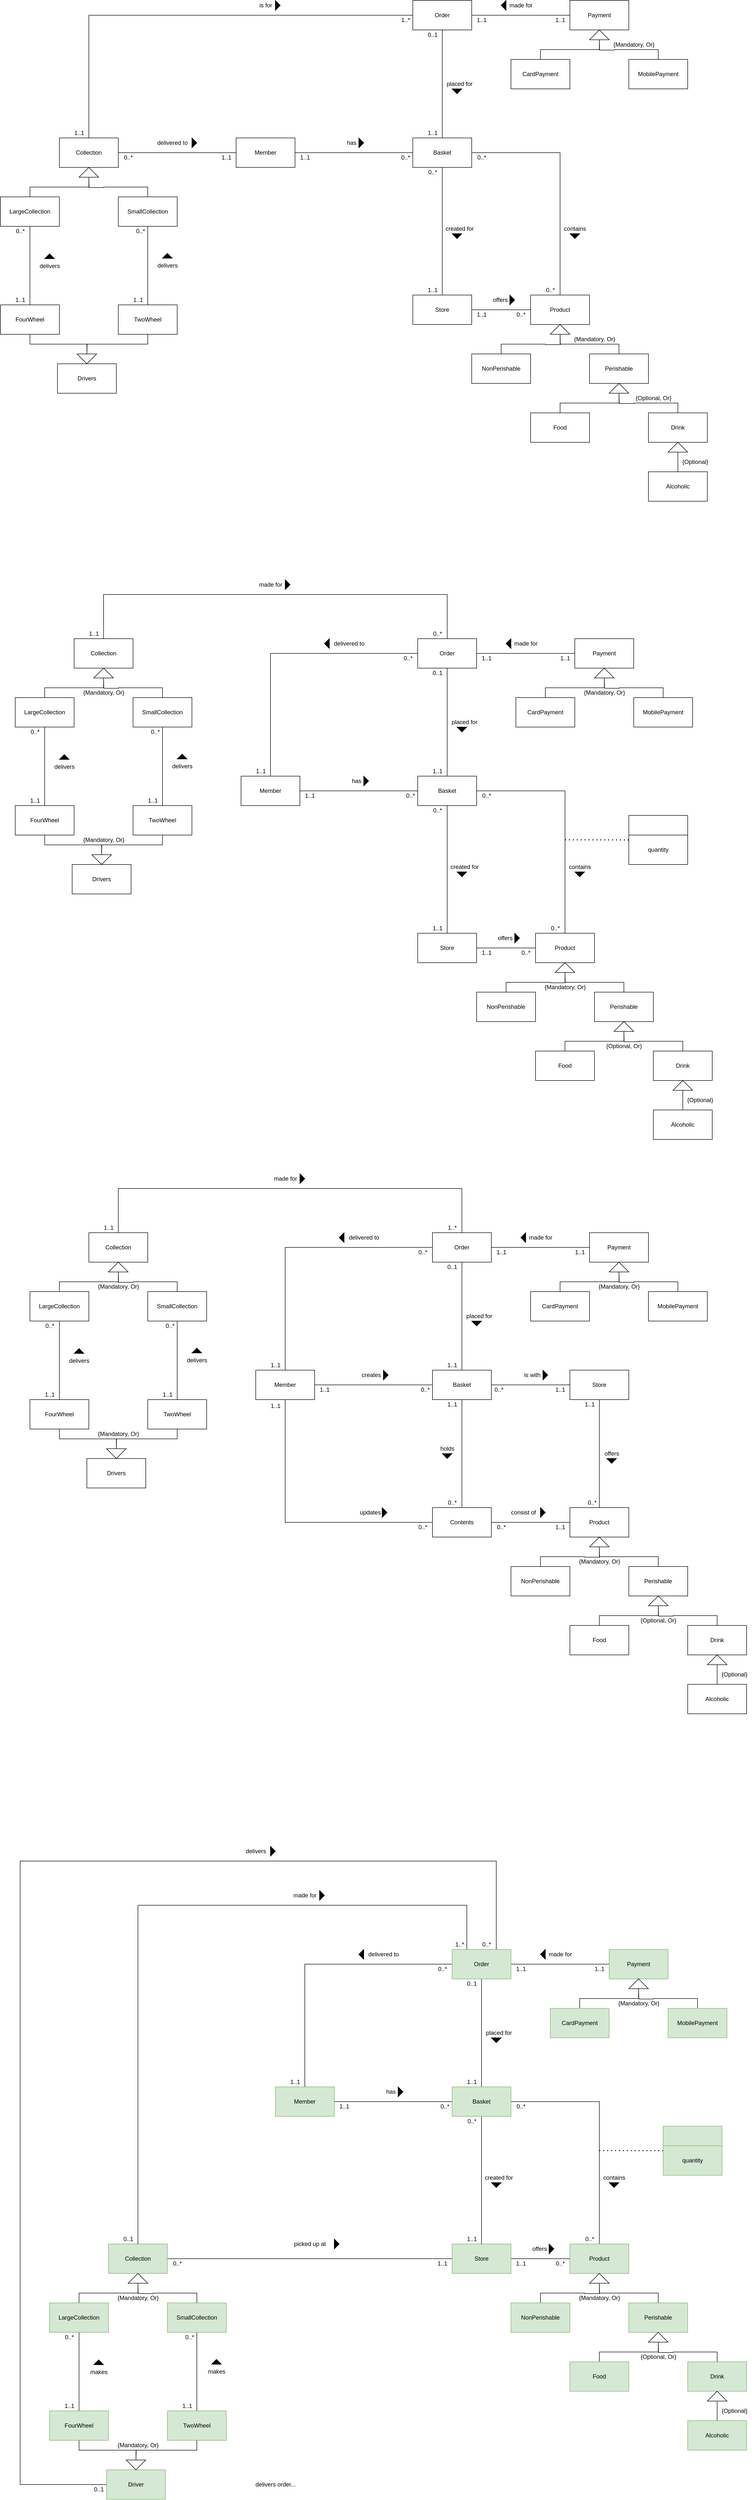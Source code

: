 <mxfile version="13.7.9" type="device"><diagram id="S9gf6suf4aBBCI35dot1" name="Page-1"><mxGraphModel dx="-2592" dy="1370" grid="1" gridSize="10" guides="1" tooltips="1" connect="1" arrows="1" fold="1" page="1" pageScale="1" pageWidth="827" pageHeight="1169" math="0" shadow="0"><root><mxCell id="0"/><mxCell id="1" parent="0"/><mxCell id="S-E6S849rQx4nS2gnrwW-1" style="edgeStyle=orthogonalEdgeStyle;rounded=0;orthogonalLoop=1;jettySize=auto;html=1;exitX=0.5;exitY=0;exitDx=0;exitDy=0;entryX=0;entryY=0.5;entryDx=0;entryDy=0;endArrow=none;endFill=0;" parent="1" source="S-E6S849rQx4nS2gnrwW-3" target="S-E6S849rQx4nS2gnrwW-29" edge="1"><mxGeometry relative="1" as="geometry"/></mxCell><mxCell id="S-E6S849rQx4nS2gnrwW-2" style="edgeStyle=orthogonalEdgeStyle;rounded=0;orthogonalLoop=1;jettySize=auto;html=1;exitX=1;exitY=0.5;exitDx=0;exitDy=0;entryX=0;entryY=0.5;entryDx=0;entryDy=0;endArrow=none;endFill=0;" parent="1" source="S-E6S849rQx4nS2gnrwW-3" target="S-E6S849rQx4nS2gnrwW-32" edge="1"><mxGeometry relative="1" as="geometry"/></mxCell><mxCell id="S-E6S849rQx4nS2gnrwW-3" value="Collection" style="whiteSpace=wrap;html=1;" parent="1" vertex="1"><mxGeometry x="5120" y="330" width="120" height="60" as="geometry"/></mxCell><mxCell id="S-E6S849rQx4nS2gnrwW-4" value="Drivers" style="whiteSpace=wrap;html=1;" parent="1" vertex="1"><mxGeometry x="5116" y="790" width="120" height="60" as="geometry"/></mxCell><mxCell id="S-E6S849rQx4nS2gnrwW-5" style="edgeStyle=orthogonalEdgeStyle;rounded=0;orthogonalLoop=1;jettySize=auto;html=1;exitX=0.5;exitY=1;exitDx=0;exitDy=0;entryX=0;entryY=0.5;entryDx=0;entryDy=0;endArrow=none;endFill=0;" parent="1" source="S-E6S849rQx4nS2gnrwW-7" target="S-E6S849rQx4nS2gnrwW-11" edge="1"><mxGeometry relative="1" as="geometry"/></mxCell><mxCell id="S-E6S849rQx4nS2gnrwW-6" style="edgeStyle=orthogonalEdgeStyle;rounded=0;orthogonalLoop=1;jettySize=auto;html=1;exitX=0.5;exitY=0;exitDx=0;exitDy=0;entryX=0.5;entryY=1;entryDx=0;entryDy=0;endArrow=none;endFill=0;" parent="1" source="S-E6S849rQx4nS2gnrwW-7" target="S-E6S849rQx4nS2gnrwW-15" edge="1"><mxGeometry relative="1" as="geometry"/></mxCell><mxCell id="S-E6S849rQx4nS2gnrwW-7" value="FourWheel" style="whiteSpace=wrap;html=1;" parent="1" vertex="1"><mxGeometry x="5000" y="670" width="120" height="60" as="geometry"/></mxCell><mxCell id="S-E6S849rQx4nS2gnrwW-8" style="edgeStyle=orthogonalEdgeStyle;rounded=0;orthogonalLoop=1;jettySize=auto;html=1;exitX=0.5;exitY=1;exitDx=0;exitDy=0;endArrow=none;endFill=0;" parent="1" source="S-E6S849rQx4nS2gnrwW-10" edge="1"><mxGeometry relative="1" as="geometry"><mxPoint x="5176" y="770" as="targetPoint"/></mxGeometry></mxCell><mxCell id="S-E6S849rQx4nS2gnrwW-9" style="edgeStyle=orthogonalEdgeStyle;rounded=0;orthogonalLoop=1;jettySize=auto;html=1;exitX=0.5;exitY=0;exitDx=0;exitDy=0;entryX=0.5;entryY=1;entryDx=0;entryDy=0;endArrow=none;endFill=0;" parent="1" source="S-E6S849rQx4nS2gnrwW-10" target="S-E6S849rQx4nS2gnrwW-13" edge="1"><mxGeometry relative="1" as="geometry"/></mxCell><mxCell id="S-E6S849rQx4nS2gnrwW-10" value="TwoWheel" style="whiteSpace=wrap;html=1;" parent="1" vertex="1"><mxGeometry x="5240" y="670" width="120" height="60" as="geometry"/></mxCell><mxCell id="S-E6S849rQx4nS2gnrwW-11" value="" style="triangle;whiteSpace=wrap;html=1;direction=south;" parent="1" vertex="1"><mxGeometry x="5156" y="770" width="40" height="20" as="geometry"/></mxCell><mxCell id="S-E6S849rQx4nS2gnrwW-12" style="edgeStyle=orthogonalEdgeStyle;rounded=0;orthogonalLoop=1;jettySize=auto;html=1;exitX=0.5;exitY=0;exitDx=0;exitDy=0;endArrow=none;endFill=0;" parent="1" source="S-E6S849rQx4nS2gnrwW-13" edge="1"><mxGeometry relative="1" as="geometry"><mxPoint x="5180" y="410" as="targetPoint"/></mxGeometry></mxCell><mxCell id="S-E6S849rQx4nS2gnrwW-13" value="SmallCollection" style="whiteSpace=wrap;html=1;" parent="1" vertex="1"><mxGeometry x="5240" y="450" width="120" height="60" as="geometry"/></mxCell><mxCell id="S-E6S849rQx4nS2gnrwW-14" style="edgeStyle=orthogonalEdgeStyle;rounded=0;orthogonalLoop=1;jettySize=auto;html=1;exitX=0.5;exitY=0;exitDx=0;exitDy=0;entryX=0;entryY=0.5;entryDx=0;entryDy=0;endArrow=none;endFill=0;" parent="1" source="S-E6S849rQx4nS2gnrwW-15" target="S-E6S849rQx4nS2gnrwW-16" edge="1"><mxGeometry relative="1" as="geometry"/></mxCell><mxCell id="S-E6S849rQx4nS2gnrwW-15" value="LargeCollection" style="whiteSpace=wrap;html=1;fillColor=#ffffff;" parent="1" vertex="1"><mxGeometry x="5000" y="450" width="120" height="60" as="geometry"/></mxCell><mxCell id="S-E6S849rQx4nS2gnrwW-16" value="" style="triangle;whiteSpace=wrap;html=1;direction=north;" parent="1" vertex="1"><mxGeometry x="5160" y="390" width="40" height="20" as="geometry"/></mxCell><mxCell id="S-E6S849rQx4nS2gnrwW-17" value="delivers" style="text;html=1;align=center;verticalAlign=middle;resizable=0;points=[];autosize=1;" parent="1" vertex="1"><mxGeometry x="5310" y="580" width="60" height="20" as="geometry"/></mxCell><mxCell id="S-E6S849rQx4nS2gnrwW-18" value="delivers" style="text;html=1;align=center;verticalAlign=middle;resizable=0;points=[];autosize=1;" parent="1" vertex="1"><mxGeometry x="5070" y="581" width="60" height="20" as="geometry"/></mxCell><mxCell id="S-E6S849rQx4nS2gnrwW-19" value="" style="triangle;whiteSpace=wrap;html=1;fillColor=#000000;rotation=-180;direction=south;" parent="1" vertex="1"><mxGeometry x="5330" y="565" width="20" height="10" as="geometry"/></mxCell><mxCell id="S-E6S849rQx4nS2gnrwW-20" value="" style="triangle;whiteSpace=wrap;html=1;fillColor=#000000;rotation=-180;direction=south;" parent="1" vertex="1"><mxGeometry x="5090" y="566" width="20" height="10" as="geometry"/></mxCell><mxCell id="S-E6S849rQx4nS2gnrwW-21" style="edgeStyle=orthogonalEdgeStyle;rounded=0;orthogonalLoop=1;jettySize=auto;html=1;exitX=0;exitY=0.5;exitDx=0;exitDy=0;entryX=1;entryY=0.5;entryDx=0;entryDy=0;endArrow=none;endFill=0;" parent="1" source="S-E6S849rQx4nS2gnrwW-22" target="S-E6S849rQx4nS2gnrwW-29" edge="1"><mxGeometry relative="1" as="geometry"/></mxCell><mxCell id="S-E6S849rQx4nS2gnrwW-22" value="Payment" style="whiteSpace=wrap;html=1;" parent="1" vertex="1"><mxGeometry x="6160" y="50.0" width="120" height="60" as="geometry"/></mxCell><mxCell id="S-E6S849rQx4nS2gnrwW-23" style="edgeStyle=orthogonalEdgeStyle;rounded=0;orthogonalLoop=1;jettySize=auto;html=1;exitX=0.5;exitY=0;exitDx=0;exitDy=0;entryX=0;entryY=0.5;entryDx=0;entryDy=0;endArrow=none;endFill=0;" parent="1" source="S-E6S849rQx4nS2gnrwW-24" target="S-E6S849rQx4nS2gnrwW-27" edge="1"><mxGeometry relative="1" as="geometry"/></mxCell><mxCell id="S-E6S849rQx4nS2gnrwW-24" value="CardPayment" style="whiteSpace=wrap;html=1;" parent="1" vertex="1"><mxGeometry x="6040" y="170" width="120" height="60" as="geometry"/></mxCell><mxCell id="S-E6S849rQx4nS2gnrwW-25" style="edgeStyle=orthogonalEdgeStyle;rounded=0;orthogonalLoop=1;jettySize=auto;html=1;exitX=0.5;exitY=0;exitDx=0;exitDy=0;endArrow=none;endFill=0;" parent="1" source="S-E6S849rQx4nS2gnrwW-26" edge="1"><mxGeometry relative="1" as="geometry"><mxPoint x="6220" y="130.0" as="targetPoint"/></mxGeometry></mxCell><mxCell id="S-E6S849rQx4nS2gnrwW-26" value="MobilePayment" style="whiteSpace=wrap;html=1;" parent="1" vertex="1"><mxGeometry x="6280" y="170" width="120" height="60" as="geometry"/></mxCell><mxCell id="S-E6S849rQx4nS2gnrwW-27" value="" style="triangle;whiteSpace=wrap;html=1;direction=north;" parent="1" vertex="1"><mxGeometry x="6200" y="110" width="40" height="20" as="geometry"/></mxCell><mxCell id="S-E6S849rQx4nS2gnrwW-28" style="edgeStyle=orthogonalEdgeStyle;rounded=0;orthogonalLoop=1;jettySize=auto;html=1;exitX=0.5;exitY=1;exitDx=0;exitDy=0;entryX=0.5;entryY=0;entryDx=0;entryDy=0;endArrow=none;endFill=0;" parent="1" source="S-E6S849rQx4nS2gnrwW-29" target="S-E6S849rQx4nS2gnrwW-36" edge="1"><mxGeometry relative="1" as="geometry"/></mxCell><mxCell id="S-E6S849rQx4nS2gnrwW-29" value="Order" style="whiteSpace=wrap;html=1;" parent="1" vertex="1"><mxGeometry x="5840" y="50" width="120" height="60" as="geometry"/></mxCell><mxCell id="S-E6S849rQx4nS2gnrwW-30" style="edgeStyle=orthogonalEdgeStyle;rounded=0;orthogonalLoop=1;jettySize=auto;html=1;exitX=1;exitY=0.5;exitDx=0;exitDy=0;entryX=0;entryY=0.5;entryDx=0;entryDy=0;endArrow=none;endFill=0;" parent="1" source="S-E6S849rQx4nS2gnrwW-31" target="S-E6S849rQx4nS2gnrwW-37" edge="1"><mxGeometry relative="1" as="geometry"/></mxCell><mxCell id="S-E6S849rQx4nS2gnrwW-31" value="Store" style="whiteSpace=wrap;html=1;" parent="1" vertex="1"><mxGeometry x="5840" y="650" width="120" height="60" as="geometry"/></mxCell><mxCell id="S-E6S849rQx4nS2gnrwW-201" style="edgeStyle=orthogonalEdgeStyle;rounded=0;orthogonalLoop=1;jettySize=auto;html=1;exitX=1;exitY=0.5;exitDx=0;exitDy=0;endArrow=none;endFill=0;" parent="1" source="S-E6S849rQx4nS2gnrwW-32" target="S-E6S849rQx4nS2gnrwW-36" edge="1"><mxGeometry relative="1" as="geometry"/></mxCell><mxCell id="S-E6S849rQx4nS2gnrwW-32" value="Member" style="whiteSpace=wrap;html=1;" parent="1" vertex="1"><mxGeometry x="5480" y="330" width="120" height="60" as="geometry"/></mxCell><mxCell id="S-E6S849rQx4nS2gnrwW-33" style="edgeStyle=orthogonalEdgeStyle;rounded=0;orthogonalLoop=1;jettySize=auto;html=1;exitX=0.5;exitY=1;exitDx=0;exitDy=0;entryX=0.5;entryY=0;entryDx=0;entryDy=0;endArrow=none;endFill=0;" parent="1" source="S-E6S849rQx4nS2gnrwW-36" target="S-E6S849rQx4nS2gnrwW-31" edge="1"><mxGeometry relative="1" as="geometry"/></mxCell><mxCell id="S-E6S849rQx4nS2gnrwW-34" style="edgeStyle=orthogonalEdgeStyle;rounded=0;orthogonalLoop=1;jettySize=auto;html=1;exitX=1;exitY=0.5;exitDx=0;exitDy=0;entryX=0.5;entryY=0;entryDx=0;entryDy=0;endArrow=none;endFill=0;" parent="1" source="S-E6S849rQx4nS2gnrwW-36" target="S-E6S849rQx4nS2gnrwW-37" edge="1"><mxGeometry relative="1" as="geometry"/></mxCell><mxCell id="S-E6S849rQx4nS2gnrwW-36" value="Basket" style="whiteSpace=wrap;html=1;" parent="1" vertex="1"><mxGeometry x="5840" y="330" width="120" height="60" as="geometry"/></mxCell><mxCell id="S-E6S849rQx4nS2gnrwW-37" value="Product" style="whiteSpace=wrap;html=1;" parent="1" vertex="1"><mxGeometry x="6080" y="650" width="120" height="60" as="geometry"/></mxCell><mxCell id="S-E6S849rQx4nS2gnrwW-38" style="edgeStyle=orthogonalEdgeStyle;rounded=0;orthogonalLoop=1;jettySize=auto;html=1;exitX=0.5;exitY=0;exitDx=0;exitDy=0;endArrow=none;endFill=0;" parent="1" source="S-E6S849rQx4nS2gnrwW-39" edge="1"><mxGeometry relative="1" as="geometry"><mxPoint x="6140" y="730" as="targetPoint"/></mxGeometry></mxCell><mxCell id="S-E6S849rQx4nS2gnrwW-39" value="NonPerishable" style="whiteSpace=wrap;html=1;" parent="1" vertex="1"><mxGeometry x="5960" y="770" width="120" height="60" as="geometry"/></mxCell><mxCell id="S-E6S849rQx4nS2gnrwW-40" style="edgeStyle=orthogonalEdgeStyle;rounded=0;orthogonalLoop=1;jettySize=auto;html=1;exitX=0.5;exitY=0;exitDx=0;exitDy=0;entryX=0;entryY=0.5;entryDx=0;entryDy=0;endArrow=none;endFill=0;" parent="1" source="S-E6S849rQx4nS2gnrwW-41" target="S-E6S849rQx4nS2gnrwW-48" edge="1"><mxGeometry relative="1" as="geometry"/></mxCell><mxCell id="S-E6S849rQx4nS2gnrwW-41" value="Perishable" style="whiteSpace=wrap;html=1;" parent="1" vertex="1"><mxGeometry x="6200" y="770" width="120" height="60" as="geometry"/></mxCell><mxCell id="S-E6S849rQx4nS2gnrwW-42" style="edgeStyle=orthogonalEdgeStyle;rounded=0;orthogonalLoop=1;jettySize=auto;html=1;exitX=0.5;exitY=0;exitDx=0;exitDy=0;entryX=0;entryY=0.5;entryDx=0;entryDy=0;endArrow=none;endFill=0;" parent="1" source="S-E6S849rQx4nS2gnrwW-43" target="S-E6S849rQx4nS2gnrwW-49" edge="1"><mxGeometry relative="1" as="geometry"/></mxCell><mxCell id="S-E6S849rQx4nS2gnrwW-43" value="Food" style="whiteSpace=wrap;html=1;" parent="1" vertex="1"><mxGeometry x="6080" y="890" width="120" height="60" as="geometry"/></mxCell><mxCell id="S-E6S849rQx4nS2gnrwW-44" style="edgeStyle=orthogonalEdgeStyle;rounded=0;orthogonalLoop=1;jettySize=auto;html=1;exitX=0.5;exitY=0;exitDx=0;exitDy=0;endArrow=none;endFill=0;" parent="1" source="S-E6S849rQx4nS2gnrwW-45" edge="1"><mxGeometry relative="1" as="geometry"><mxPoint x="6260" y="850.0" as="targetPoint"/></mxGeometry></mxCell><mxCell id="S-E6S849rQx4nS2gnrwW-45" value="Drink" style="whiteSpace=wrap;html=1;" parent="1" vertex="1"><mxGeometry x="6320" y="890" width="120" height="60" as="geometry"/></mxCell><mxCell id="S-E6S849rQx4nS2gnrwW-46" style="edgeStyle=orthogonalEdgeStyle;rounded=0;orthogonalLoop=1;jettySize=auto;html=1;exitX=0.5;exitY=0;exitDx=0;exitDy=0;entryX=0;entryY=0.5;entryDx=0;entryDy=0;endArrow=none;endFill=0;" parent="1" source="S-E6S849rQx4nS2gnrwW-47" target="S-E6S849rQx4nS2gnrwW-50" edge="1"><mxGeometry relative="1" as="geometry"/></mxCell><mxCell id="S-E6S849rQx4nS2gnrwW-47" value="Alcoholic" style="whiteSpace=wrap;html=1;" parent="1" vertex="1"><mxGeometry x="6320" y="1010" width="120" height="60" as="geometry"/></mxCell><mxCell id="S-E6S849rQx4nS2gnrwW-48" value="" style="triangle;whiteSpace=wrap;html=1;direction=north;" parent="1" vertex="1"><mxGeometry x="6120" y="710" width="40" height="20" as="geometry"/></mxCell><mxCell id="S-E6S849rQx4nS2gnrwW-49" value="" style="triangle;whiteSpace=wrap;html=1;direction=north;" parent="1" vertex="1"><mxGeometry x="6240" y="830" width="40" height="20" as="geometry"/></mxCell><mxCell id="S-E6S849rQx4nS2gnrwW-50" value="" style="triangle;whiteSpace=wrap;html=1;direction=north;" parent="1" vertex="1"><mxGeometry x="6360" y="950" width="40" height="20" as="geometry"/></mxCell><mxCell id="S-E6S849rQx4nS2gnrwW-53" value="created for" style="text;html=1;align=center;verticalAlign=middle;resizable=0;points=[];autosize=1;" parent="1" vertex="1"><mxGeometry x="5900" y="505" width="70" height="20" as="geometry"/></mxCell><mxCell id="S-E6S849rQx4nS2gnrwW-54" value="" style="triangle;whiteSpace=wrap;html=1;fillColor=#000000;direction=south;" parent="1" vertex="1"><mxGeometry x="5920" y="525" width="20" height="10" as="geometry"/></mxCell><mxCell id="S-E6S849rQx4nS2gnrwW-55" value="" style="triangle;whiteSpace=wrap;html=1;fillColor=#000000;direction=east;rotation=0;" parent="1" vertex="1"><mxGeometry x="6037.5" y="650" width="10" height="20" as="geometry"/></mxCell><mxCell id="S-E6S849rQx4nS2gnrwW-56" value="offers" style="text;html=1;align=center;verticalAlign=middle;resizable=0;points=[];autosize=1;" parent="1" vertex="1"><mxGeometry x="5992.5" y="650" width="50" height="20" as="geometry"/></mxCell><mxCell id="S-E6S849rQx4nS2gnrwW-57" value="contains" style="text;html=1;align=center;verticalAlign=middle;resizable=0;points=[];autosize=1;" parent="1" vertex="1"><mxGeometry x="6140" y="505" width="60" height="20" as="geometry"/></mxCell><mxCell id="S-E6S849rQx4nS2gnrwW-58" value="" style="triangle;whiteSpace=wrap;html=1;fillColor=#000000;direction=south;" parent="1" vertex="1"><mxGeometry x="6160" y="525" width="20" height="10" as="geometry"/></mxCell><mxCell id="S-E6S849rQx4nS2gnrwW-59" value="1..1" style="text;html=1;align=center;verticalAlign=middle;resizable=0;points=[];autosize=1;" parent="1" vertex="1"><mxGeometry x="5600" y="360" width="40" height="20" as="geometry"/></mxCell><mxCell id="S-E6S849rQx4nS2gnrwW-60" value="0..*" style="text;html=1;align=center;verticalAlign=middle;resizable=0;points=[];autosize=1;" parent="1" vertex="1"><mxGeometry x="5810" y="360" width="30" height="20" as="geometry"/></mxCell><mxCell id="S-E6S849rQx4nS2gnrwW-61" value="placed for" style="text;html=1;align=center;verticalAlign=middle;resizable=0;points=[];autosize=1;" parent="1" vertex="1"><mxGeometry x="5900" y="210" width="70" height="20" as="geometry"/></mxCell><mxCell id="S-E6S849rQx4nS2gnrwW-62" value="" style="triangle;whiteSpace=wrap;html=1;fillColor=#000000;direction=south;" parent="1" vertex="1"><mxGeometry x="5920" y="230" width="20" height="10" as="geometry"/></mxCell><mxCell id="S-E6S849rQx4nS2gnrwW-63" value="made for" style="text;html=1;align=center;verticalAlign=middle;resizable=0;points=[];autosize=1;" parent="1" vertex="1"><mxGeometry x="6030" y="50" width="60" height="20" as="geometry"/></mxCell><mxCell id="S-E6S849rQx4nS2gnrwW-64" value="1..1" style="text;html=1;align=center;verticalAlign=middle;resizable=0;points=[];autosize=1;" parent="1" vertex="1"><mxGeometry x="5860" y="310" width="40" height="20" as="geometry"/></mxCell><mxCell id="S-E6S849rQx4nS2gnrwW-65" value="0..1" style="text;html=1;align=center;verticalAlign=middle;resizable=0;points=[];autosize=1;" parent="1" vertex="1"><mxGeometry x="5860" y="110" width="40" height="20" as="geometry"/></mxCell><mxCell id="S-E6S849rQx4nS2gnrwW-66" value="1..1" style="text;html=1;align=center;verticalAlign=middle;resizable=0;points=[];autosize=1;" parent="1" vertex="1"><mxGeometry x="5960" y="80" width="40" height="20" as="geometry"/></mxCell><mxCell id="S-E6S849rQx4nS2gnrwW-67" value="1..1" style="text;html=1;align=center;verticalAlign=middle;resizable=0;points=[];autosize=1;" parent="1" vertex="1"><mxGeometry x="6120" y="80" width="40" height="20" as="geometry"/></mxCell><mxCell id="S-E6S849rQx4nS2gnrwW-68" value="" style="triangle;whiteSpace=wrap;html=1;fillColor=#000000;direction=west;" parent="1" vertex="1"><mxGeometry x="6020" y="50" width="10" height="20" as="geometry"/></mxCell><mxCell id="S-E6S849rQx4nS2gnrwW-69" value="{Mandatory, Or}" style="text;html=1;align=center;verticalAlign=middle;resizable=0;points=[];autosize=1;" parent="1" vertex="1"><mxGeometry x="6240" y="130" width="100" height="20" as="geometry"/></mxCell><mxCell id="S-E6S849rQx4nS2gnrwW-70" value="{Mandatory, Or}" style="text;html=1;align=center;verticalAlign=middle;resizable=0;points=[];autosize=1;" parent="1" vertex="1"><mxGeometry x="6160" y="730" width="100" height="20" as="geometry"/></mxCell><mxCell id="S-E6S849rQx4nS2gnrwW-71" value="{Optional, Or}" style="text;html=1;align=center;verticalAlign=middle;resizable=0;points=[];autosize=1;" parent="1" vertex="1"><mxGeometry x="6285" y="850" width="90" height="20" as="geometry"/></mxCell><mxCell id="S-E6S849rQx4nS2gnrwW-72" value="{Optional}" style="text;html=1;align=center;verticalAlign=middle;resizable=0;points=[];autosize=1;" parent="1" vertex="1"><mxGeometry x="6380" y="980" width="70" height="20" as="geometry"/></mxCell><mxCell id="S-E6S849rQx4nS2gnrwW-73" value="0..*" style="text;html=1;align=center;verticalAlign=middle;resizable=0;points=[];autosize=1;" parent="1" vertex="1"><mxGeometry x="5965" y="360" width="30" height="20" as="geometry"/></mxCell><mxCell id="S-E6S849rQx4nS2gnrwW-74" value="0..*" style="text;html=1;align=center;verticalAlign=middle;resizable=0;points=[];autosize=1;" parent="1" vertex="1"><mxGeometry x="6105" y="630" width="30" height="20" as="geometry"/></mxCell><mxCell id="S-E6S849rQx4nS2gnrwW-75" value="0..*" style="text;html=1;align=center;verticalAlign=middle;resizable=0;points=[];autosize=1;" parent="1" vertex="1"><mxGeometry x="5865" y="390" width="30" height="20" as="geometry"/></mxCell><mxCell id="S-E6S849rQx4nS2gnrwW-76" value="1..1" style="text;html=1;align=center;verticalAlign=middle;resizable=0;points=[];autosize=1;" parent="1" vertex="1"><mxGeometry x="5860" y="630" width="40" height="20" as="geometry"/></mxCell><mxCell id="S-E6S849rQx4nS2gnrwW-77" value="1..1" style="text;html=1;align=center;verticalAlign=middle;resizable=0;points=[];autosize=1;" parent="1" vertex="1"><mxGeometry x="5960" y="680" width="40" height="20" as="geometry"/></mxCell><mxCell id="S-E6S849rQx4nS2gnrwW-78" value="0..*" style="text;html=1;align=center;verticalAlign=middle;resizable=0;points=[];autosize=1;" parent="1" vertex="1"><mxGeometry x="6045" y="680" width="30" height="20" as="geometry"/></mxCell><mxCell id="S-E6S849rQx4nS2gnrwW-79" value="delivered to" style="text;html=1;align=center;verticalAlign=middle;resizable=0;points=[];autosize=1;" parent="1" vertex="1"><mxGeometry x="5310" y="330" width="80" height="20" as="geometry"/></mxCell><mxCell id="S-E6S849rQx4nS2gnrwW-80" value="" style="triangle;whiteSpace=wrap;html=1;fillColor=#000000;" parent="1" vertex="1"><mxGeometry x="5390" y="330" width="10" height="20" as="geometry"/></mxCell><mxCell id="S-E6S849rQx4nS2gnrwW-81" value="is for" style="text;html=1;align=center;verticalAlign=middle;resizable=0;points=[];autosize=1;" parent="1" vertex="1"><mxGeometry x="5520" y="50" width="40" height="20" as="geometry"/></mxCell><mxCell id="S-E6S849rQx4nS2gnrwW-82" value="" style="triangle;whiteSpace=wrap;html=1;fillColor=#000000;" parent="1" vertex="1"><mxGeometry x="5560" y="50" width="10" height="20" as="geometry"/></mxCell><mxCell id="S-E6S849rQx4nS2gnrwW-83" value="0..*" style="text;html=1;align=center;verticalAlign=middle;resizable=0;points=[];autosize=1;" parent="1" vertex="1"><mxGeometry x="5270" y="510" width="30" height="20" as="geometry"/></mxCell><mxCell id="S-E6S849rQx4nS2gnrwW-84" value="1..1" style="text;html=1;align=center;verticalAlign=middle;resizable=0;points=[];autosize=1;" parent="1" vertex="1"><mxGeometry x="5260" y="650" width="40" height="20" as="geometry"/></mxCell><mxCell id="S-E6S849rQx4nS2gnrwW-85" value="1..1" style="text;html=1;align=center;verticalAlign=middle;resizable=0;points=[];autosize=1;" parent="1" vertex="1"><mxGeometry x="5020" y="650" width="40" height="20" as="geometry"/></mxCell><mxCell id="S-E6S849rQx4nS2gnrwW-86" value="0..*" style="text;html=1;align=center;verticalAlign=middle;resizable=0;points=[];autosize=1;" parent="1" vertex="1"><mxGeometry x="5025" y="510" width="30" height="20" as="geometry"/></mxCell><mxCell id="S-E6S849rQx4nS2gnrwW-87" value="0..*" style="text;html=1;align=center;verticalAlign=middle;resizable=0;points=[];autosize=1;" parent="1" vertex="1"><mxGeometry x="5245" y="360" width="30" height="20" as="geometry"/></mxCell><mxCell id="S-E6S849rQx4nS2gnrwW-88" value="1..1" style="text;html=1;align=center;verticalAlign=middle;resizable=0;points=[];autosize=1;" parent="1" vertex="1"><mxGeometry x="5440" y="360" width="40" height="20" as="geometry"/></mxCell><mxCell id="S-E6S849rQx4nS2gnrwW-89" value="1..1" style="text;html=1;align=center;verticalAlign=middle;resizable=0;points=[];autosize=1;" parent="1" vertex="1"><mxGeometry x="5140" y="310" width="40" height="20" as="geometry"/></mxCell><mxCell id="S-E6S849rQx4nS2gnrwW-91" value="1..*" style="text;html=1;align=center;verticalAlign=middle;resizable=0;points=[];autosize=1;" parent="1" vertex="1"><mxGeometry x="5810" y="80" width="30" height="20" as="geometry"/></mxCell><mxCell id="S-E6S849rQx4nS2gnrwW-186" style="edgeStyle=orthogonalEdgeStyle;rounded=0;orthogonalLoop=1;jettySize=auto;html=1;exitX=0.5;exitY=0;exitDx=0;exitDy=0;entryX=0.5;entryY=0;entryDx=0;entryDy=0;endArrow=none;endFill=0;" parent="1" source="S-E6S849rQx4nS2gnrwW-94" target="S-E6S849rQx4nS2gnrwW-120" edge="1"><mxGeometry relative="1" as="geometry"><Array as="points"><mxPoint x="5210" y="1260"/><mxPoint x="5910" y="1260"/></Array></mxGeometry></mxCell><mxCell id="S-E6S849rQx4nS2gnrwW-94" value="Collection" style="whiteSpace=wrap;html=1;" parent="1" vertex="1"><mxGeometry x="5150" y="1350" width="120" height="60" as="geometry"/></mxCell><mxCell id="S-E6S849rQx4nS2gnrwW-95" value="Drivers" style="whiteSpace=wrap;html=1;" parent="1" vertex="1"><mxGeometry x="5146" y="1810" width="120" height="60" as="geometry"/></mxCell><mxCell id="S-E6S849rQx4nS2gnrwW-96" style="edgeStyle=orthogonalEdgeStyle;rounded=0;orthogonalLoop=1;jettySize=auto;html=1;exitX=0.5;exitY=1;exitDx=0;exitDy=0;entryX=0;entryY=0.5;entryDx=0;entryDy=0;endArrow=none;endFill=0;" parent="1" source="S-E6S849rQx4nS2gnrwW-98" target="S-E6S849rQx4nS2gnrwW-102" edge="1"><mxGeometry relative="1" as="geometry"/></mxCell><mxCell id="S-E6S849rQx4nS2gnrwW-97" style="edgeStyle=orthogonalEdgeStyle;rounded=0;orthogonalLoop=1;jettySize=auto;html=1;exitX=0.5;exitY=0;exitDx=0;exitDy=0;entryX=0.5;entryY=1;entryDx=0;entryDy=0;endArrow=none;endFill=0;" parent="1" source="S-E6S849rQx4nS2gnrwW-98" target="S-E6S849rQx4nS2gnrwW-106" edge="1"><mxGeometry relative="1" as="geometry"/></mxCell><mxCell id="S-E6S849rQx4nS2gnrwW-98" value="FourWheel" style="whiteSpace=wrap;html=1;" parent="1" vertex="1"><mxGeometry x="5030" y="1690" width="120" height="60" as="geometry"/></mxCell><mxCell id="S-E6S849rQx4nS2gnrwW-99" style="edgeStyle=orthogonalEdgeStyle;rounded=0;orthogonalLoop=1;jettySize=auto;html=1;exitX=0.5;exitY=1;exitDx=0;exitDy=0;endArrow=none;endFill=0;" parent="1" source="S-E6S849rQx4nS2gnrwW-101" edge="1"><mxGeometry relative="1" as="geometry"><mxPoint x="5206" y="1790" as="targetPoint"/></mxGeometry></mxCell><mxCell id="S-E6S849rQx4nS2gnrwW-100" style="edgeStyle=orthogonalEdgeStyle;rounded=0;orthogonalLoop=1;jettySize=auto;html=1;exitX=0.5;exitY=0;exitDx=0;exitDy=0;entryX=0.5;entryY=1;entryDx=0;entryDy=0;endArrow=none;endFill=0;" parent="1" source="S-E6S849rQx4nS2gnrwW-101" target="S-E6S849rQx4nS2gnrwW-104" edge="1"><mxGeometry relative="1" as="geometry"/></mxCell><mxCell id="S-E6S849rQx4nS2gnrwW-101" value="TwoWheel" style="whiteSpace=wrap;html=1;" parent="1" vertex="1"><mxGeometry x="5270" y="1690" width="120" height="60" as="geometry"/></mxCell><mxCell id="S-E6S849rQx4nS2gnrwW-102" value="" style="triangle;whiteSpace=wrap;html=1;direction=south;" parent="1" vertex="1"><mxGeometry x="5186" y="1790" width="40" height="20" as="geometry"/></mxCell><mxCell id="S-E6S849rQx4nS2gnrwW-103" style="edgeStyle=orthogonalEdgeStyle;rounded=0;orthogonalLoop=1;jettySize=auto;html=1;exitX=0.5;exitY=0;exitDx=0;exitDy=0;endArrow=none;endFill=0;" parent="1" source="S-E6S849rQx4nS2gnrwW-104" edge="1"><mxGeometry relative="1" as="geometry"><mxPoint x="5210" y="1430" as="targetPoint"/></mxGeometry></mxCell><mxCell id="S-E6S849rQx4nS2gnrwW-104" value="SmallCollection" style="whiteSpace=wrap;html=1;" parent="1" vertex="1"><mxGeometry x="5270" y="1470" width="120" height="60" as="geometry"/></mxCell><mxCell id="S-E6S849rQx4nS2gnrwW-105" style="edgeStyle=orthogonalEdgeStyle;rounded=0;orthogonalLoop=1;jettySize=auto;html=1;exitX=0.5;exitY=0;exitDx=0;exitDy=0;entryX=0;entryY=0.5;entryDx=0;entryDy=0;endArrow=none;endFill=0;" parent="1" source="S-E6S849rQx4nS2gnrwW-106" target="S-E6S849rQx4nS2gnrwW-107" edge="1"><mxGeometry relative="1" as="geometry"/></mxCell><mxCell id="S-E6S849rQx4nS2gnrwW-106" value="LargeCollection" style="whiteSpace=wrap;html=1;fillColor=#ffffff;" parent="1" vertex="1"><mxGeometry x="5030" y="1470" width="120" height="60" as="geometry"/></mxCell><mxCell id="S-E6S849rQx4nS2gnrwW-107" value="" style="triangle;whiteSpace=wrap;html=1;direction=north;" parent="1" vertex="1"><mxGeometry x="5190" y="1410" width="40" height="20" as="geometry"/></mxCell><mxCell id="S-E6S849rQx4nS2gnrwW-108" value="delivers" style="text;html=1;align=center;verticalAlign=middle;resizable=0;points=[];autosize=1;" parent="1" vertex="1"><mxGeometry x="5340" y="1600" width="60" height="20" as="geometry"/></mxCell><mxCell id="S-E6S849rQx4nS2gnrwW-109" value="delivers" style="text;html=1;align=center;verticalAlign=middle;resizable=0;points=[];autosize=1;" parent="1" vertex="1"><mxGeometry x="5100" y="1601" width="60" height="20" as="geometry"/></mxCell><mxCell id="S-E6S849rQx4nS2gnrwW-110" value="" style="triangle;whiteSpace=wrap;html=1;fillColor=#000000;rotation=-180;direction=south;" parent="1" vertex="1"><mxGeometry x="5360" y="1585" width="20" height="10" as="geometry"/></mxCell><mxCell id="S-E6S849rQx4nS2gnrwW-111" value="" style="triangle;whiteSpace=wrap;html=1;fillColor=#000000;rotation=-180;direction=south;" parent="1" vertex="1"><mxGeometry x="5120" y="1586" width="20" height="10" as="geometry"/></mxCell><mxCell id="S-E6S849rQx4nS2gnrwW-112" style="edgeStyle=orthogonalEdgeStyle;rounded=0;orthogonalLoop=1;jettySize=auto;html=1;exitX=0;exitY=0.5;exitDx=0;exitDy=0;entryX=1;entryY=0.5;entryDx=0;entryDy=0;endArrow=none;endFill=0;" parent="1" source="S-E6S849rQx4nS2gnrwW-113" target="S-E6S849rQx4nS2gnrwW-120" edge="1"><mxGeometry relative="1" as="geometry"/></mxCell><mxCell id="S-E6S849rQx4nS2gnrwW-113" value="Payment" style="whiteSpace=wrap;html=1;" parent="1" vertex="1"><mxGeometry x="6170" y="1350" width="120" height="60" as="geometry"/></mxCell><mxCell id="S-E6S849rQx4nS2gnrwW-114" style="edgeStyle=orthogonalEdgeStyle;rounded=0;orthogonalLoop=1;jettySize=auto;html=1;exitX=0.5;exitY=0;exitDx=0;exitDy=0;entryX=0;entryY=0.5;entryDx=0;entryDy=0;endArrow=none;endFill=0;" parent="1" source="S-E6S849rQx4nS2gnrwW-115" target="S-E6S849rQx4nS2gnrwW-118" edge="1"><mxGeometry relative="1" as="geometry"/></mxCell><mxCell id="S-E6S849rQx4nS2gnrwW-115" value="CardPayment" style="whiteSpace=wrap;html=1;" parent="1" vertex="1"><mxGeometry x="6050" y="1470" width="120" height="60" as="geometry"/></mxCell><mxCell id="S-E6S849rQx4nS2gnrwW-116" style="edgeStyle=orthogonalEdgeStyle;rounded=0;orthogonalLoop=1;jettySize=auto;html=1;exitX=0.5;exitY=0;exitDx=0;exitDy=0;endArrow=none;endFill=0;" parent="1" source="S-E6S849rQx4nS2gnrwW-117" edge="1"><mxGeometry relative="1" as="geometry"><mxPoint x="6230" y="1430.0" as="targetPoint"/></mxGeometry></mxCell><mxCell id="S-E6S849rQx4nS2gnrwW-117" value="MobilePayment" style="whiteSpace=wrap;html=1;" parent="1" vertex="1"><mxGeometry x="6290" y="1470" width="120" height="60" as="geometry"/></mxCell><mxCell id="S-E6S849rQx4nS2gnrwW-118" value="" style="triangle;whiteSpace=wrap;html=1;direction=north;" parent="1" vertex="1"><mxGeometry x="6210" y="1410" width="40" height="20" as="geometry"/></mxCell><mxCell id="S-E6S849rQx4nS2gnrwW-119" style="edgeStyle=orthogonalEdgeStyle;rounded=0;orthogonalLoop=1;jettySize=auto;html=1;exitX=0.5;exitY=1;exitDx=0;exitDy=0;entryX=0.5;entryY=0;entryDx=0;entryDy=0;endArrow=none;endFill=0;" parent="1" source="S-E6S849rQx4nS2gnrwW-120" target="S-E6S849rQx4nS2gnrwW-127" edge="1"><mxGeometry relative="1" as="geometry"/></mxCell><mxCell id="S-E6S849rQx4nS2gnrwW-182" style="edgeStyle=orthogonalEdgeStyle;rounded=0;orthogonalLoop=1;jettySize=auto;html=1;exitX=0;exitY=0.5;exitDx=0;exitDy=0;endArrow=none;endFill=0;" parent="1" source="S-E6S849rQx4nS2gnrwW-120" target="S-E6S849rQx4nS2gnrwW-123" edge="1"><mxGeometry relative="1" as="geometry"/></mxCell><mxCell id="S-E6S849rQx4nS2gnrwW-120" value="Order" style="whiteSpace=wrap;html=1;" parent="1" vertex="1"><mxGeometry x="5850" y="1350" width="120" height="60" as="geometry"/></mxCell><mxCell id="S-E6S849rQx4nS2gnrwW-121" style="edgeStyle=orthogonalEdgeStyle;rounded=0;orthogonalLoop=1;jettySize=auto;html=1;exitX=1;exitY=0.5;exitDx=0;exitDy=0;entryX=0;entryY=0.5;entryDx=0;entryDy=0;endArrow=none;endFill=0;" parent="1" source="S-E6S849rQx4nS2gnrwW-122" target="S-E6S849rQx4nS2gnrwW-128" edge="1"><mxGeometry relative="1" as="geometry"/></mxCell><mxCell id="S-E6S849rQx4nS2gnrwW-122" value="Store" style="whiteSpace=wrap;html=1;" parent="1" vertex="1"><mxGeometry x="5850" y="1950" width="120" height="60" as="geometry"/></mxCell><mxCell id="S-E6S849rQx4nS2gnrwW-123" value="Member" style="whiteSpace=wrap;html=1;" parent="1" vertex="1"><mxGeometry x="5490" y="1630" width="120" height="60" as="geometry"/></mxCell><mxCell id="S-E6S849rQx4nS2gnrwW-124" style="edgeStyle=orthogonalEdgeStyle;rounded=0;orthogonalLoop=1;jettySize=auto;html=1;exitX=0.5;exitY=1;exitDx=0;exitDy=0;entryX=0.5;entryY=0;entryDx=0;entryDy=0;endArrow=none;endFill=0;" parent="1" source="S-E6S849rQx4nS2gnrwW-127" target="S-E6S849rQx4nS2gnrwW-122" edge="1"><mxGeometry relative="1" as="geometry"/></mxCell><mxCell id="S-E6S849rQx4nS2gnrwW-125" style="edgeStyle=orthogonalEdgeStyle;rounded=0;orthogonalLoop=1;jettySize=auto;html=1;exitX=1;exitY=0.5;exitDx=0;exitDy=0;entryX=0.5;entryY=0;entryDx=0;entryDy=0;endArrow=none;endFill=0;" parent="1" source="S-E6S849rQx4nS2gnrwW-127" target="S-E6S849rQx4nS2gnrwW-128" edge="1"><mxGeometry relative="1" as="geometry"/></mxCell><mxCell id="S-E6S849rQx4nS2gnrwW-126" style="edgeStyle=orthogonalEdgeStyle;rounded=0;orthogonalLoop=1;jettySize=auto;html=1;exitX=0;exitY=0.5;exitDx=0;exitDy=0;entryX=1;entryY=0.5;entryDx=0;entryDy=0;endArrow=none;endFill=0;" parent="1" source="S-E6S849rQx4nS2gnrwW-127" target="S-E6S849rQx4nS2gnrwW-123" edge="1"><mxGeometry relative="1" as="geometry"/></mxCell><mxCell id="S-E6S849rQx4nS2gnrwW-127" value="Basket" style="whiteSpace=wrap;html=1;" parent="1" vertex="1"><mxGeometry x="5850" y="1630" width="120" height="60" as="geometry"/></mxCell><mxCell id="S-E6S849rQx4nS2gnrwW-128" value="Product" style="whiteSpace=wrap;html=1;" parent="1" vertex="1"><mxGeometry x="6090" y="1950" width="120" height="60" as="geometry"/></mxCell><mxCell id="S-E6S849rQx4nS2gnrwW-129" style="edgeStyle=orthogonalEdgeStyle;rounded=0;orthogonalLoop=1;jettySize=auto;html=1;exitX=0.5;exitY=0;exitDx=0;exitDy=0;endArrow=none;endFill=0;" parent="1" source="S-E6S849rQx4nS2gnrwW-130" edge="1"><mxGeometry relative="1" as="geometry"><mxPoint x="6150" y="2030" as="targetPoint"/></mxGeometry></mxCell><mxCell id="S-E6S849rQx4nS2gnrwW-130" value="NonPerishable" style="whiteSpace=wrap;html=1;" parent="1" vertex="1"><mxGeometry x="5970" y="2070" width="120" height="60" as="geometry"/></mxCell><mxCell id="S-E6S849rQx4nS2gnrwW-131" style="edgeStyle=orthogonalEdgeStyle;rounded=0;orthogonalLoop=1;jettySize=auto;html=1;exitX=0.5;exitY=0;exitDx=0;exitDy=0;entryX=0;entryY=0.5;entryDx=0;entryDy=0;endArrow=none;endFill=0;" parent="1" source="S-E6S849rQx4nS2gnrwW-132" target="S-E6S849rQx4nS2gnrwW-139" edge="1"><mxGeometry relative="1" as="geometry"/></mxCell><mxCell id="S-E6S849rQx4nS2gnrwW-132" value="Perishable" style="whiteSpace=wrap;html=1;" parent="1" vertex="1"><mxGeometry x="6210" y="2070" width="120" height="60" as="geometry"/></mxCell><mxCell id="S-E6S849rQx4nS2gnrwW-133" style="edgeStyle=orthogonalEdgeStyle;rounded=0;orthogonalLoop=1;jettySize=auto;html=1;exitX=0.5;exitY=0;exitDx=0;exitDy=0;entryX=0;entryY=0.5;entryDx=0;entryDy=0;endArrow=none;endFill=0;" parent="1" source="S-E6S849rQx4nS2gnrwW-134" target="S-E6S849rQx4nS2gnrwW-140" edge="1"><mxGeometry relative="1" as="geometry"/></mxCell><mxCell id="S-E6S849rQx4nS2gnrwW-134" value="Food" style="whiteSpace=wrap;html=1;" parent="1" vertex="1"><mxGeometry x="6090" y="2190" width="120" height="60" as="geometry"/></mxCell><mxCell id="S-E6S849rQx4nS2gnrwW-135" style="edgeStyle=orthogonalEdgeStyle;rounded=0;orthogonalLoop=1;jettySize=auto;html=1;exitX=0.5;exitY=0;exitDx=0;exitDy=0;endArrow=none;endFill=0;" parent="1" source="S-E6S849rQx4nS2gnrwW-136" edge="1"><mxGeometry relative="1" as="geometry"><mxPoint x="6270" y="2150.0" as="targetPoint"/></mxGeometry></mxCell><mxCell id="S-E6S849rQx4nS2gnrwW-136" value="Drink" style="whiteSpace=wrap;html=1;" parent="1" vertex="1"><mxGeometry x="6330" y="2190" width="120" height="60" as="geometry"/></mxCell><mxCell id="S-E6S849rQx4nS2gnrwW-137" style="edgeStyle=orthogonalEdgeStyle;rounded=0;orthogonalLoop=1;jettySize=auto;html=1;exitX=0.5;exitY=0;exitDx=0;exitDy=0;entryX=0;entryY=0.5;entryDx=0;entryDy=0;endArrow=none;endFill=0;" parent="1" source="S-E6S849rQx4nS2gnrwW-138" target="S-E6S849rQx4nS2gnrwW-141" edge="1"><mxGeometry relative="1" as="geometry"/></mxCell><mxCell id="S-E6S849rQx4nS2gnrwW-138" value="Alcoholic" style="whiteSpace=wrap;html=1;" parent="1" vertex="1"><mxGeometry x="6330" y="2310" width="120" height="60" as="geometry"/></mxCell><mxCell id="S-E6S849rQx4nS2gnrwW-139" value="" style="triangle;whiteSpace=wrap;html=1;direction=north;" parent="1" vertex="1"><mxGeometry x="6130" y="2010" width="40" height="20" as="geometry"/></mxCell><mxCell id="S-E6S849rQx4nS2gnrwW-140" value="" style="triangle;whiteSpace=wrap;html=1;direction=north;" parent="1" vertex="1"><mxGeometry x="6250" y="2130" width="40" height="20" as="geometry"/></mxCell><mxCell id="S-E6S849rQx4nS2gnrwW-141" value="" style="triangle;whiteSpace=wrap;html=1;direction=north;" parent="1" vertex="1"><mxGeometry x="6370" y="2250" width="40" height="20" as="geometry"/></mxCell><mxCell id="S-E6S849rQx4nS2gnrwW-142" value="has" style="text;html=1;align=center;verticalAlign=middle;resizable=0;points=[];autosize=1;" parent="1" vertex="1"><mxGeometry x="5710" y="1630" width="30" height="20" as="geometry"/></mxCell><mxCell id="S-E6S849rQx4nS2gnrwW-143" value="" style="triangle;whiteSpace=wrap;html=1;fillColor=#000000;" parent="1" vertex="1"><mxGeometry x="5740" y="1630" width="10" height="20" as="geometry"/></mxCell><mxCell id="S-E6S849rQx4nS2gnrwW-144" value="created for" style="text;html=1;align=center;verticalAlign=middle;resizable=0;points=[];autosize=1;" parent="1" vertex="1"><mxGeometry x="5910" y="1805" width="70" height="20" as="geometry"/></mxCell><mxCell id="S-E6S849rQx4nS2gnrwW-145" value="" style="triangle;whiteSpace=wrap;html=1;fillColor=#000000;direction=south;" parent="1" vertex="1"><mxGeometry x="5930" y="1825" width="20" height="10" as="geometry"/></mxCell><mxCell id="S-E6S849rQx4nS2gnrwW-146" value="" style="triangle;whiteSpace=wrap;html=1;fillColor=#000000;direction=east;rotation=0;" parent="1" vertex="1"><mxGeometry x="6047.5" y="1950" width="10" height="20" as="geometry"/></mxCell><mxCell id="S-E6S849rQx4nS2gnrwW-147" value="offers" style="text;html=1;align=center;verticalAlign=middle;resizable=0;points=[];autosize=1;" parent="1" vertex="1"><mxGeometry x="6002.5" y="1950" width="50" height="20" as="geometry"/></mxCell><mxCell id="S-E6S849rQx4nS2gnrwW-148" value="contains" style="text;html=1;align=center;verticalAlign=middle;resizable=0;points=[];autosize=1;" parent="1" vertex="1"><mxGeometry x="6150" y="1805" width="60" height="20" as="geometry"/></mxCell><mxCell id="S-E6S849rQx4nS2gnrwW-149" value="" style="triangle;whiteSpace=wrap;html=1;fillColor=#000000;direction=south;" parent="1" vertex="1"><mxGeometry x="6170" y="1825" width="20" height="10" as="geometry"/></mxCell><mxCell id="S-E6S849rQx4nS2gnrwW-150" value="1..1" style="text;html=1;align=center;verticalAlign=middle;resizable=0;points=[];autosize=1;" parent="1" vertex="1"><mxGeometry x="5610" y="1660" width="40" height="20" as="geometry"/></mxCell><mxCell id="S-E6S849rQx4nS2gnrwW-151" value="0..*" style="text;html=1;align=center;verticalAlign=middle;resizable=0;points=[];autosize=1;" parent="1" vertex="1"><mxGeometry x="5820" y="1660" width="30" height="20" as="geometry"/></mxCell><mxCell id="S-E6S849rQx4nS2gnrwW-152" value="placed for" style="text;html=1;align=center;verticalAlign=middle;resizable=0;points=[];autosize=1;" parent="1" vertex="1"><mxGeometry x="5910" y="1510" width="70" height="20" as="geometry"/></mxCell><mxCell id="S-E6S849rQx4nS2gnrwW-153" value="" style="triangle;whiteSpace=wrap;html=1;fillColor=#000000;direction=south;" parent="1" vertex="1"><mxGeometry x="5930" y="1530" width="20" height="10" as="geometry"/></mxCell><mxCell id="S-E6S849rQx4nS2gnrwW-154" value="made for" style="text;html=1;align=center;verticalAlign=middle;resizable=0;points=[];autosize=1;" parent="1" vertex="1"><mxGeometry x="6040" y="1350" width="60" height="20" as="geometry"/></mxCell><mxCell id="S-E6S849rQx4nS2gnrwW-155" value="1..1" style="text;html=1;align=center;verticalAlign=middle;resizable=0;points=[];autosize=1;" parent="1" vertex="1"><mxGeometry x="5870" y="1610" width="40" height="20" as="geometry"/></mxCell><mxCell id="S-E6S849rQx4nS2gnrwW-156" value="0..1" style="text;html=1;align=center;verticalAlign=middle;resizable=0;points=[];autosize=1;" parent="1" vertex="1"><mxGeometry x="5870" y="1410" width="40" height="20" as="geometry"/></mxCell><mxCell id="S-E6S849rQx4nS2gnrwW-157" value="1..1" style="text;html=1;align=center;verticalAlign=middle;resizable=0;points=[];autosize=1;" parent="1" vertex="1"><mxGeometry x="5970" y="1380" width="40" height="20" as="geometry"/></mxCell><mxCell id="S-E6S849rQx4nS2gnrwW-158" value="1..1" style="text;html=1;align=center;verticalAlign=middle;resizable=0;points=[];autosize=1;" parent="1" vertex="1"><mxGeometry x="6130" y="1380" width="40" height="20" as="geometry"/></mxCell><mxCell id="S-E6S849rQx4nS2gnrwW-159" value="" style="triangle;whiteSpace=wrap;html=1;fillColor=#000000;direction=west;" parent="1" vertex="1"><mxGeometry x="6030" y="1350" width="10" height="20" as="geometry"/></mxCell><mxCell id="S-E6S849rQx4nS2gnrwW-160" value="{Mandatory, Or}" style="text;html=1;align=center;verticalAlign=middle;resizable=0;points=[];autosize=1;" parent="1" vertex="1"><mxGeometry x="6180" y="1450" width="100" height="20" as="geometry"/></mxCell><mxCell id="S-E6S849rQx4nS2gnrwW-161" value="{Mandatory, Or}" style="text;html=1;align=center;verticalAlign=middle;resizable=0;points=[];autosize=1;" parent="1" vertex="1"><mxGeometry x="6100" y="2050" width="100" height="20" as="geometry"/></mxCell><mxCell id="S-E6S849rQx4nS2gnrwW-162" value="{Optional, Or}" style="text;html=1;align=center;verticalAlign=middle;resizable=0;points=[];autosize=1;" parent="1" vertex="1"><mxGeometry x="6225" y="2170" width="90" height="20" as="geometry"/></mxCell><mxCell id="S-E6S849rQx4nS2gnrwW-163" value="{Optional}" style="text;html=1;align=center;verticalAlign=middle;resizable=0;points=[];autosize=1;" parent="1" vertex="1"><mxGeometry x="6390" y="2280" width="70" height="20" as="geometry"/></mxCell><mxCell id="S-E6S849rQx4nS2gnrwW-164" value="0..*" style="text;html=1;align=center;verticalAlign=middle;resizable=0;points=[];autosize=1;" parent="1" vertex="1"><mxGeometry x="5975" y="1660" width="30" height="20" as="geometry"/></mxCell><mxCell id="S-E6S849rQx4nS2gnrwW-165" value="0..*" style="text;html=1;align=center;verticalAlign=middle;resizable=0;points=[];autosize=1;" parent="1" vertex="1"><mxGeometry x="6115" y="1930" width="30" height="20" as="geometry"/></mxCell><mxCell id="S-E6S849rQx4nS2gnrwW-166" value="0..*" style="text;html=1;align=center;verticalAlign=middle;resizable=0;points=[];autosize=1;" parent="1" vertex="1"><mxGeometry x="5875" y="1690" width="30" height="20" as="geometry"/></mxCell><mxCell id="S-E6S849rQx4nS2gnrwW-167" value="1..1" style="text;html=1;align=center;verticalAlign=middle;resizable=0;points=[];autosize=1;" parent="1" vertex="1"><mxGeometry x="5870" y="1930" width="40" height="20" as="geometry"/></mxCell><mxCell id="S-E6S849rQx4nS2gnrwW-168" value="1..1" style="text;html=1;align=center;verticalAlign=middle;resizable=0;points=[];autosize=1;" parent="1" vertex="1"><mxGeometry x="5970" y="1980" width="40" height="20" as="geometry"/></mxCell><mxCell id="S-E6S849rQx4nS2gnrwW-169" value="0..*" style="text;html=1;align=center;verticalAlign=middle;resizable=0;points=[];autosize=1;" parent="1" vertex="1"><mxGeometry x="6055" y="1980" width="30" height="20" as="geometry"/></mxCell><mxCell id="S-E6S849rQx4nS2gnrwW-174" value="0..*" style="text;html=1;align=center;verticalAlign=middle;resizable=0;points=[];autosize=1;" parent="1" vertex="1"><mxGeometry x="5300" y="1530" width="30" height="20" as="geometry"/></mxCell><mxCell id="S-E6S849rQx4nS2gnrwW-175" value="1..1" style="text;html=1;align=center;verticalAlign=middle;resizable=0;points=[];autosize=1;" parent="1" vertex="1"><mxGeometry x="5290" y="1670" width="40" height="20" as="geometry"/></mxCell><mxCell id="S-E6S849rQx4nS2gnrwW-176" value="1..1" style="text;html=1;align=center;verticalAlign=middle;resizable=0;points=[];autosize=1;" parent="1" vertex="1"><mxGeometry x="5050" y="1670" width="40" height="20" as="geometry"/></mxCell><mxCell id="S-E6S849rQx4nS2gnrwW-177" value="0..*" style="text;html=1;align=center;verticalAlign=middle;resizable=0;points=[];autosize=1;" parent="1" vertex="1"><mxGeometry x="5055" y="1530" width="30" height="20" as="geometry"/></mxCell><mxCell id="S-E6S849rQx4nS2gnrwW-183" value="delivered to" style="text;html=1;align=center;verticalAlign=middle;resizable=0;points=[];autosize=1;" parent="1" vertex="1"><mxGeometry x="5670" y="1350" width="80" height="20" as="geometry"/></mxCell><mxCell id="S-E6S849rQx4nS2gnrwW-185" value="" style="triangle;whiteSpace=wrap;html=1;fillColor=#000000;direction=west;rotation=0;" parent="1" vertex="1"><mxGeometry x="5660" y="1350" width="10" height="20" as="geometry"/></mxCell><mxCell id="S-E6S849rQx4nS2gnrwW-187" value="made for" style="text;html=1;align=center;verticalAlign=middle;resizable=0;points=[];autosize=1;" parent="1" vertex="1"><mxGeometry x="5520" y="1230" width="60" height="20" as="geometry"/></mxCell><mxCell id="S-E6S849rQx4nS2gnrwW-188" value="1..1" style="text;html=1;align=center;verticalAlign=middle;resizable=0;points=[];autosize=1;" parent="1" vertex="1"><mxGeometry x="5510" y="1610" width="40" height="20" as="geometry"/></mxCell><mxCell id="S-E6S849rQx4nS2gnrwW-189" value="0..*" style="text;html=1;align=center;verticalAlign=middle;resizable=0;points=[];autosize=1;" parent="1" vertex="1"><mxGeometry x="5815" y="1380" width="30" height="20" as="geometry"/></mxCell><mxCell id="S-E6S849rQx4nS2gnrwW-190" value="0..*" style="text;html=1;align=center;verticalAlign=middle;resizable=0;points=[];autosize=1;" parent="1" vertex="1"><mxGeometry x="5875" y="1330" width="30" height="20" as="geometry"/></mxCell><mxCell id="S-E6S849rQx4nS2gnrwW-191" value="1..1" style="text;html=1;align=center;verticalAlign=middle;resizable=0;points=[];autosize=1;" parent="1" vertex="1"><mxGeometry x="5170" y="1330" width="40" height="20" as="geometry"/></mxCell><mxCell id="S-E6S849rQx4nS2gnrwW-192" value="" style="triangle;whiteSpace=wrap;html=1;fillColor=#000000;direction=east;rotation=0;" parent="1" vertex="1"><mxGeometry x="5580" y="1230" width="10" height="20" as="geometry"/></mxCell><mxCell id="S-E6S849rQx4nS2gnrwW-196" value="has" style="text;html=1;align=center;verticalAlign=middle;resizable=0;points=[];autosize=1;" parent="1" vertex="1"><mxGeometry x="5700" y="330" width="30" height="20" as="geometry"/></mxCell><mxCell id="S-E6S849rQx4nS2gnrwW-197" value="" style="triangle;whiteSpace=wrap;html=1;fillColor=#000000;" parent="1" vertex="1"><mxGeometry x="5730" y="330" width="10" height="20" as="geometry"/></mxCell><mxCell id="EQVurXNtzU3qOC-gfDIR-1" value="{Mandatory, Or}" style="text;html=1;align=center;verticalAlign=middle;resizable=0;points=[];autosize=1;" parent="1" vertex="1"><mxGeometry x="5160" y="1450" width="100" height="20" as="geometry"/></mxCell><mxCell id="EQVurXNtzU3qOC-gfDIR-2" value="{Mandatory, Or}" style="text;html=1;align=center;verticalAlign=middle;resizable=0;points=[];autosize=1;" parent="1" vertex="1"><mxGeometry x="5160" y="1750" width="100" height="20" as="geometry"/></mxCell><mxCell id="EQVurXNtzU3qOC-gfDIR-98" style="edgeStyle=orthogonalEdgeStyle;rounded=0;orthogonalLoop=1;jettySize=auto;html=1;exitX=0.5;exitY=0;exitDx=0;exitDy=0;entryX=0.5;entryY=0;entryDx=0;entryDy=0;endArrow=none;endFill=0;" parent="1" source="EQVurXNtzU3qOC-gfDIR-99" target="EQVurXNtzU3qOC-gfDIR-126" edge="1"><mxGeometry relative="1" as="geometry"><Array as="points"><mxPoint x="5240" y="2470"/><mxPoint x="5940" y="2470"/></Array></mxGeometry></mxCell><mxCell id="EQVurXNtzU3qOC-gfDIR-99" value="Collection" style="whiteSpace=wrap;html=1;" parent="1" vertex="1"><mxGeometry x="5180" y="2560" width="120" height="60" as="geometry"/></mxCell><mxCell id="EQVurXNtzU3qOC-gfDIR-100" value="Drivers" style="whiteSpace=wrap;html=1;" parent="1" vertex="1"><mxGeometry x="5176" y="3020" width="120" height="60" as="geometry"/></mxCell><mxCell id="EQVurXNtzU3qOC-gfDIR-101" style="edgeStyle=orthogonalEdgeStyle;rounded=0;orthogonalLoop=1;jettySize=auto;html=1;exitX=0.5;exitY=1;exitDx=0;exitDy=0;entryX=0;entryY=0.5;entryDx=0;entryDy=0;endArrow=none;endFill=0;" parent="1" source="EQVurXNtzU3qOC-gfDIR-103" target="EQVurXNtzU3qOC-gfDIR-107" edge="1"><mxGeometry relative="1" as="geometry"/></mxCell><mxCell id="EQVurXNtzU3qOC-gfDIR-102" style="edgeStyle=orthogonalEdgeStyle;rounded=0;orthogonalLoop=1;jettySize=auto;html=1;exitX=0.5;exitY=0;exitDx=0;exitDy=0;entryX=0.5;entryY=1;entryDx=0;entryDy=0;endArrow=none;endFill=0;" parent="1" source="EQVurXNtzU3qOC-gfDIR-103" target="EQVurXNtzU3qOC-gfDIR-111" edge="1"><mxGeometry relative="1" as="geometry"/></mxCell><mxCell id="EQVurXNtzU3qOC-gfDIR-103" value="FourWheel" style="whiteSpace=wrap;html=1;" parent="1" vertex="1"><mxGeometry x="5060" y="2900" width="120" height="60" as="geometry"/></mxCell><mxCell id="EQVurXNtzU3qOC-gfDIR-104" style="edgeStyle=orthogonalEdgeStyle;rounded=0;orthogonalLoop=1;jettySize=auto;html=1;exitX=0.5;exitY=1;exitDx=0;exitDy=0;endArrow=none;endFill=0;" parent="1" source="EQVurXNtzU3qOC-gfDIR-106" edge="1"><mxGeometry relative="1" as="geometry"><mxPoint x="5236" y="3000" as="targetPoint"/></mxGeometry></mxCell><mxCell id="EQVurXNtzU3qOC-gfDIR-105" style="edgeStyle=orthogonalEdgeStyle;rounded=0;orthogonalLoop=1;jettySize=auto;html=1;exitX=0.5;exitY=0;exitDx=0;exitDy=0;entryX=0.5;entryY=1;entryDx=0;entryDy=0;endArrow=none;endFill=0;" parent="1" source="EQVurXNtzU3qOC-gfDIR-106" target="EQVurXNtzU3qOC-gfDIR-109" edge="1"><mxGeometry relative="1" as="geometry"/></mxCell><mxCell id="EQVurXNtzU3qOC-gfDIR-106" value="TwoWheel" style="whiteSpace=wrap;html=1;" parent="1" vertex="1"><mxGeometry x="5300" y="2900" width="120" height="60" as="geometry"/></mxCell><mxCell id="EQVurXNtzU3qOC-gfDIR-107" value="" style="triangle;whiteSpace=wrap;html=1;direction=south;" parent="1" vertex="1"><mxGeometry x="5216" y="3000" width="40" height="20" as="geometry"/></mxCell><mxCell id="EQVurXNtzU3qOC-gfDIR-108" style="edgeStyle=orthogonalEdgeStyle;rounded=0;orthogonalLoop=1;jettySize=auto;html=1;exitX=0.5;exitY=0;exitDx=0;exitDy=0;endArrow=none;endFill=0;" parent="1" source="EQVurXNtzU3qOC-gfDIR-109" edge="1"><mxGeometry relative="1" as="geometry"><mxPoint x="5240" y="2640" as="targetPoint"/></mxGeometry></mxCell><mxCell id="EQVurXNtzU3qOC-gfDIR-109" value="SmallCollection" style="whiteSpace=wrap;html=1;" parent="1" vertex="1"><mxGeometry x="5300" y="2680" width="120" height="60" as="geometry"/></mxCell><mxCell id="EQVurXNtzU3qOC-gfDIR-110" style="edgeStyle=orthogonalEdgeStyle;rounded=0;orthogonalLoop=1;jettySize=auto;html=1;exitX=0.5;exitY=0;exitDx=0;exitDy=0;entryX=0;entryY=0.5;entryDx=0;entryDy=0;endArrow=none;endFill=0;" parent="1" source="EQVurXNtzU3qOC-gfDIR-111" target="EQVurXNtzU3qOC-gfDIR-112" edge="1"><mxGeometry relative="1" as="geometry"/></mxCell><mxCell id="EQVurXNtzU3qOC-gfDIR-111" value="LargeCollection" style="whiteSpace=wrap;html=1;fillColor=#ffffff;" parent="1" vertex="1"><mxGeometry x="5060" y="2680" width="120" height="60" as="geometry"/></mxCell><mxCell id="EQVurXNtzU3qOC-gfDIR-112" value="" style="triangle;whiteSpace=wrap;html=1;direction=north;" parent="1" vertex="1"><mxGeometry x="5220" y="2620" width="40" height="20" as="geometry"/></mxCell><mxCell id="EQVurXNtzU3qOC-gfDIR-113" value="delivers" style="text;html=1;align=center;verticalAlign=middle;resizable=0;points=[];autosize=1;" parent="1" vertex="1"><mxGeometry x="5370" y="2810" width="60" height="20" as="geometry"/></mxCell><mxCell id="EQVurXNtzU3qOC-gfDIR-114" value="delivers" style="text;html=1;align=center;verticalAlign=middle;resizable=0;points=[];autosize=1;" parent="1" vertex="1"><mxGeometry x="5130" y="2811" width="60" height="20" as="geometry"/></mxCell><mxCell id="EQVurXNtzU3qOC-gfDIR-115" value="" style="triangle;whiteSpace=wrap;html=1;fillColor=#000000;rotation=-180;direction=south;" parent="1" vertex="1"><mxGeometry x="5390" y="2795" width="20" height="10" as="geometry"/></mxCell><mxCell id="EQVurXNtzU3qOC-gfDIR-116" value="" style="triangle;whiteSpace=wrap;html=1;fillColor=#000000;rotation=-180;direction=south;" parent="1" vertex="1"><mxGeometry x="5150" y="2796" width="20" height="10" as="geometry"/></mxCell><mxCell id="EQVurXNtzU3qOC-gfDIR-117" style="edgeStyle=orthogonalEdgeStyle;rounded=0;orthogonalLoop=1;jettySize=auto;html=1;exitX=0;exitY=0.5;exitDx=0;exitDy=0;entryX=1;entryY=0.5;entryDx=0;entryDy=0;endArrow=none;endFill=0;" parent="1" source="EQVurXNtzU3qOC-gfDIR-118" target="EQVurXNtzU3qOC-gfDIR-126" edge="1"><mxGeometry relative="1" as="geometry"/></mxCell><mxCell id="EQVurXNtzU3qOC-gfDIR-118" value="Payment" style="whiteSpace=wrap;html=1;" parent="1" vertex="1"><mxGeometry x="6200" y="2560" width="120" height="60" as="geometry"/></mxCell><mxCell id="EQVurXNtzU3qOC-gfDIR-119" style="edgeStyle=orthogonalEdgeStyle;rounded=0;orthogonalLoop=1;jettySize=auto;html=1;exitX=0.5;exitY=0;exitDx=0;exitDy=0;entryX=0;entryY=0.5;entryDx=0;entryDy=0;endArrow=none;endFill=0;" parent="1" source="EQVurXNtzU3qOC-gfDIR-120" target="EQVurXNtzU3qOC-gfDIR-123" edge="1"><mxGeometry relative="1" as="geometry"/></mxCell><mxCell id="EQVurXNtzU3qOC-gfDIR-120" value="CardPayment" style="whiteSpace=wrap;html=1;" parent="1" vertex="1"><mxGeometry x="6080" y="2680" width="120" height="60" as="geometry"/></mxCell><mxCell id="EQVurXNtzU3qOC-gfDIR-121" style="edgeStyle=orthogonalEdgeStyle;rounded=0;orthogonalLoop=1;jettySize=auto;html=1;exitX=0.5;exitY=0;exitDx=0;exitDy=0;endArrow=none;endFill=0;" parent="1" source="EQVurXNtzU3qOC-gfDIR-122" edge="1"><mxGeometry relative="1" as="geometry"><mxPoint x="6260" y="2640.0" as="targetPoint"/></mxGeometry></mxCell><mxCell id="EQVurXNtzU3qOC-gfDIR-122" value="MobilePayment" style="whiteSpace=wrap;html=1;" parent="1" vertex="1"><mxGeometry x="6320" y="2680" width="120" height="60" as="geometry"/></mxCell><mxCell id="EQVurXNtzU3qOC-gfDIR-123" value="" style="triangle;whiteSpace=wrap;html=1;direction=north;" parent="1" vertex="1"><mxGeometry x="6240" y="2620" width="40" height="20" as="geometry"/></mxCell><mxCell id="EQVurXNtzU3qOC-gfDIR-124" style="edgeStyle=orthogonalEdgeStyle;rounded=0;orthogonalLoop=1;jettySize=auto;html=1;exitX=0.5;exitY=1;exitDx=0;exitDy=0;entryX=0.5;entryY=0;entryDx=0;entryDy=0;endArrow=none;endFill=0;" parent="1" source="EQVurXNtzU3qOC-gfDIR-126" target="EQVurXNtzU3qOC-gfDIR-133" edge="1"><mxGeometry relative="1" as="geometry"/></mxCell><mxCell id="EQVurXNtzU3qOC-gfDIR-125" style="edgeStyle=orthogonalEdgeStyle;rounded=0;orthogonalLoop=1;jettySize=auto;html=1;exitX=0;exitY=0.5;exitDx=0;exitDy=0;endArrow=none;endFill=0;" parent="1" source="EQVurXNtzU3qOC-gfDIR-126" target="EQVurXNtzU3qOC-gfDIR-129" edge="1"><mxGeometry relative="1" as="geometry"/></mxCell><mxCell id="EQVurXNtzU3qOC-gfDIR-126" value="Order" style="whiteSpace=wrap;html=1;" parent="1" vertex="1"><mxGeometry x="5880" y="2560" width="120" height="60" as="geometry"/></mxCell><mxCell id="EQVurXNtzU3qOC-gfDIR-204" style="edgeStyle=orthogonalEdgeStyle;rounded=0;orthogonalLoop=1;jettySize=auto;html=1;exitX=0;exitY=0.5;exitDx=0;exitDy=0;entryX=1;entryY=0.5;entryDx=0;entryDy=0;endArrow=none;endFill=0;" parent="1" source="EQVurXNtzU3qOC-gfDIR-128" target="EQVurXNtzU3qOC-gfDIR-133" edge="1"><mxGeometry relative="1" as="geometry"/></mxCell><mxCell id="EQVurXNtzU3qOC-gfDIR-128" value="Store" style="whiteSpace=wrap;html=1;" parent="1" vertex="1"><mxGeometry x="6160" y="2840" width="120" height="60" as="geometry"/></mxCell><mxCell id="EQVurXNtzU3qOC-gfDIR-203" style="edgeStyle=orthogonalEdgeStyle;rounded=0;orthogonalLoop=1;jettySize=auto;html=1;exitX=0.5;exitY=1;exitDx=0;exitDy=0;entryX=0;entryY=0.5;entryDx=0;entryDy=0;endArrow=none;endFill=0;" parent="1" source="EQVurXNtzU3qOC-gfDIR-129" target="EQVurXNtzU3qOC-gfDIR-190" edge="1"><mxGeometry relative="1" as="geometry"/></mxCell><mxCell id="EQVurXNtzU3qOC-gfDIR-129" value="Member" style="whiteSpace=wrap;html=1;" parent="1" vertex="1"><mxGeometry x="5520" y="2840" width="120" height="60" as="geometry"/></mxCell><mxCell id="EQVurXNtzU3qOC-gfDIR-132" style="edgeStyle=orthogonalEdgeStyle;rounded=0;orthogonalLoop=1;jettySize=auto;html=1;exitX=0;exitY=0.5;exitDx=0;exitDy=0;entryX=1;entryY=0.5;entryDx=0;entryDy=0;endArrow=none;endFill=0;" parent="1" source="EQVurXNtzU3qOC-gfDIR-133" target="EQVurXNtzU3qOC-gfDIR-129" edge="1"><mxGeometry relative="1" as="geometry"/></mxCell><mxCell id="EQVurXNtzU3qOC-gfDIR-133" value="Basket" style="whiteSpace=wrap;html=1;" parent="1" vertex="1"><mxGeometry x="5880" y="2840" width="120" height="60" as="geometry"/></mxCell><mxCell id="EQVurXNtzU3qOC-gfDIR-199" style="edgeStyle=orthogonalEdgeStyle;rounded=0;orthogonalLoop=1;jettySize=auto;html=1;exitX=0.5;exitY=0;exitDx=0;exitDy=0;entryX=0.5;entryY=1;entryDx=0;entryDy=0;endArrow=none;endFill=0;" parent="1" source="EQVurXNtzU3qOC-gfDIR-134" target="EQVurXNtzU3qOC-gfDIR-128" edge="1"><mxGeometry relative="1" as="geometry"><Array as="points"><mxPoint x="6220" y="3060"/><mxPoint x="6220" y="3060"/></Array></mxGeometry></mxCell><mxCell id="EQVurXNtzU3qOC-gfDIR-134" value="Product" style="whiteSpace=wrap;html=1;" parent="1" vertex="1"><mxGeometry x="6160" y="3120" width="120" height="60" as="geometry"/></mxCell><mxCell id="EQVurXNtzU3qOC-gfDIR-135" style="edgeStyle=orthogonalEdgeStyle;rounded=0;orthogonalLoop=1;jettySize=auto;html=1;exitX=0.5;exitY=0;exitDx=0;exitDy=0;endArrow=none;endFill=0;" parent="1" source="EQVurXNtzU3qOC-gfDIR-136" edge="1"><mxGeometry relative="1" as="geometry"><mxPoint x="6220" y="3200" as="targetPoint"/></mxGeometry></mxCell><mxCell id="EQVurXNtzU3qOC-gfDIR-136" value="NonPerishable" style="whiteSpace=wrap;html=1;" parent="1" vertex="1"><mxGeometry x="6040" y="3240" width="120" height="60" as="geometry"/></mxCell><mxCell id="EQVurXNtzU3qOC-gfDIR-137" style="edgeStyle=orthogonalEdgeStyle;rounded=0;orthogonalLoop=1;jettySize=auto;html=1;exitX=0.5;exitY=0;exitDx=0;exitDy=0;entryX=0;entryY=0.5;entryDx=0;entryDy=0;endArrow=none;endFill=0;" parent="1" source="EQVurXNtzU3qOC-gfDIR-138" target="EQVurXNtzU3qOC-gfDIR-145" edge="1"><mxGeometry relative="1" as="geometry"/></mxCell><mxCell id="EQVurXNtzU3qOC-gfDIR-138" value="Perishable" style="whiteSpace=wrap;html=1;" parent="1" vertex="1"><mxGeometry x="6280" y="3240" width="120" height="60" as="geometry"/></mxCell><mxCell id="EQVurXNtzU3qOC-gfDIR-139" style="edgeStyle=orthogonalEdgeStyle;rounded=0;orthogonalLoop=1;jettySize=auto;html=1;exitX=0.5;exitY=0;exitDx=0;exitDy=0;entryX=0;entryY=0.5;entryDx=0;entryDy=0;endArrow=none;endFill=0;" parent="1" source="EQVurXNtzU3qOC-gfDIR-140" target="EQVurXNtzU3qOC-gfDIR-146" edge="1"><mxGeometry relative="1" as="geometry"/></mxCell><mxCell id="EQVurXNtzU3qOC-gfDIR-140" value="Food" style="whiteSpace=wrap;html=1;" parent="1" vertex="1"><mxGeometry x="6160" y="3360" width="120" height="60" as="geometry"/></mxCell><mxCell id="EQVurXNtzU3qOC-gfDIR-141" style="edgeStyle=orthogonalEdgeStyle;rounded=0;orthogonalLoop=1;jettySize=auto;html=1;exitX=0.5;exitY=0;exitDx=0;exitDy=0;endArrow=none;endFill=0;" parent="1" source="EQVurXNtzU3qOC-gfDIR-142" edge="1"><mxGeometry relative="1" as="geometry"><mxPoint x="6340" y="3320.0" as="targetPoint"/></mxGeometry></mxCell><mxCell id="EQVurXNtzU3qOC-gfDIR-142" value="Drink" style="whiteSpace=wrap;html=1;" parent="1" vertex="1"><mxGeometry x="6400" y="3360" width="120" height="60" as="geometry"/></mxCell><mxCell id="EQVurXNtzU3qOC-gfDIR-143" style="edgeStyle=orthogonalEdgeStyle;rounded=0;orthogonalLoop=1;jettySize=auto;html=1;exitX=0.5;exitY=0;exitDx=0;exitDy=0;entryX=0;entryY=0.5;entryDx=0;entryDy=0;endArrow=none;endFill=0;" parent="1" source="EQVurXNtzU3qOC-gfDIR-144" target="EQVurXNtzU3qOC-gfDIR-147" edge="1"><mxGeometry relative="1" as="geometry"/></mxCell><mxCell id="EQVurXNtzU3qOC-gfDIR-144" value="Alcoholic" style="whiteSpace=wrap;html=1;" parent="1" vertex="1"><mxGeometry x="6400" y="3480" width="120" height="60" as="geometry"/></mxCell><mxCell id="EQVurXNtzU3qOC-gfDIR-145" value="" style="triangle;whiteSpace=wrap;html=1;direction=north;" parent="1" vertex="1"><mxGeometry x="6200" y="3180" width="40" height="20" as="geometry"/></mxCell><mxCell id="EQVurXNtzU3qOC-gfDIR-146" value="" style="triangle;whiteSpace=wrap;html=1;direction=north;" parent="1" vertex="1"><mxGeometry x="6320" y="3300" width="40" height="20" as="geometry"/></mxCell><mxCell id="EQVurXNtzU3qOC-gfDIR-147" value="" style="triangle;whiteSpace=wrap;html=1;direction=north;" parent="1" vertex="1"><mxGeometry x="6440" y="3420" width="40" height="20" as="geometry"/></mxCell><mxCell id="EQVurXNtzU3qOC-gfDIR-148" value="creates" style="text;html=1;align=center;verticalAlign=middle;resizable=0;points=[];autosize=1;" parent="1" vertex="1"><mxGeometry x="5730" y="2840" width="50" height="20" as="geometry"/></mxCell><mxCell id="EQVurXNtzU3qOC-gfDIR-149" value="" style="triangle;whiteSpace=wrap;html=1;fillColor=#000000;" parent="1" vertex="1"><mxGeometry x="5780" y="2840" width="10" height="20" as="geometry"/></mxCell><mxCell id="EQVurXNtzU3qOC-gfDIR-150" value="is with" style="text;html=1;align=center;verticalAlign=middle;resizable=0;points=[];autosize=1;" parent="1" vertex="1"><mxGeometry x="6057.5" y="2840" width="50" height="20" as="geometry"/></mxCell><mxCell id="EQVurXNtzU3qOC-gfDIR-151" value="" style="triangle;whiteSpace=wrap;html=1;fillColor=#000000;direction=east;" parent="1" vertex="1"><mxGeometry x="6105" y="2840" width="10" height="20" as="geometry"/></mxCell><mxCell id="EQVurXNtzU3qOC-gfDIR-152" value="" style="triangle;whiteSpace=wrap;html=1;fillColor=#000000;direction=south;rotation=0;" parent="1" vertex="1"><mxGeometry x="6235" y="3020" width="20" height="10" as="geometry"/></mxCell><mxCell id="EQVurXNtzU3qOC-gfDIR-153" value="offers" style="text;html=1;align=center;verticalAlign=middle;resizable=0;points=[];autosize=1;" parent="1" vertex="1"><mxGeometry x="6220" y="3000" width="50" height="20" as="geometry"/></mxCell><mxCell id="EQVurXNtzU3qOC-gfDIR-154" value="consist of" style="text;html=1;align=center;verticalAlign=middle;resizable=0;points=[];autosize=1;" parent="1" vertex="1"><mxGeometry x="6030" y="3120" width="70" height="20" as="geometry"/></mxCell><mxCell id="EQVurXNtzU3qOC-gfDIR-155" value="" style="triangle;whiteSpace=wrap;html=1;fillColor=#000000;direction=east;" parent="1" vertex="1"><mxGeometry x="6100" y="3120" width="10" height="20" as="geometry"/></mxCell><mxCell id="EQVurXNtzU3qOC-gfDIR-156" value="1..1" style="text;html=1;align=center;verticalAlign=middle;resizable=0;points=[];autosize=1;" parent="1" vertex="1"><mxGeometry x="5640" y="2870" width="40" height="20" as="geometry"/></mxCell><mxCell id="EQVurXNtzU3qOC-gfDIR-157" value="0..*" style="text;html=1;align=center;verticalAlign=middle;resizable=0;points=[];autosize=1;" parent="1" vertex="1"><mxGeometry x="5850" y="2870" width="30" height="20" as="geometry"/></mxCell><mxCell id="EQVurXNtzU3qOC-gfDIR-158" value="placed for" style="text;html=1;align=center;verticalAlign=middle;resizable=0;points=[];autosize=1;" parent="1" vertex="1"><mxGeometry x="5940" y="2720" width="70" height="20" as="geometry"/></mxCell><mxCell id="EQVurXNtzU3qOC-gfDIR-159" value="" style="triangle;whiteSpace=wrap;html=1;fillColor=#000000;direction=south;" parent="1" vertex="1"><mxGeometry x="5960" y="2740" width="20" height="10" as="geometry"/></mxCell><mxCell id="EQVurXNtzU3qOC-gfDIR-160" value="made for" style="text;html=1;align=center;verticalAlign=middle;resizable=0;points=[];autosize=1;" parent="1" vertex="1"><mxGeometry x="6070" y="2560" width="60" height="20" as="geometry"/></mxCell><mxCell id="EQVurXNtzU3qOC-gfDIR-161" value="1..1" style="text;html=1;align=center;verticalAlign=middle;resizable=0;points=[];autosize=1;" parent="1" vertex="1"><mxGeometry x="5900" y="2820" width="40" height="20" as="geometry"/></mxCell><mxCell id="EQVurXNtzU3qOC-gfDIR-162" value="0..1" style="text;html=1;align=center;verticalAlign=middle;resizable=0;points=[];autosize=1;" parent="1" vertex="1"><mxGeometry x="5900" y="2620" width="40" height="20" as="geometry"/></mxCell><mxCell id="EQVurXNtzU3qOC-gfDIR-163" value="1..1" style="text;html=1;align=center;verticalAlign=middle;resizable=0;points=[];autosize=1;" parent="1" vertex="1"><mxGeometry x="6000" y="2590" width="40" height="20" as="geometry"/></mxCell><mxCell id="EQVurXNtzU3qOC-gfDIR-164" value="1..1" style="text;html=1;align=center;verticalAlign=middle;resizable=0;points=[];autosize=1;" parent="1" vertex="1"><mxGeometry x="6160" y="2590" width="40" height="20" as="geometry"/></mxCell><mxCell id="EQVurXNtzU3qOC-gfDIR-165" value="" style="triangle;whiteSpace=wrap;html=1;fillColor=#000000;direction=west;" parent="1" vertex="1"><mxGeometry x="6060" y="2560" width="10" height="20" as="geometry"/></mxCell><mxCell id="EQVurXNtzU3qOC-gfDIR-166" value="{Mandatory, Or}" style="text;html=1;align=center;verticalAlign=middle;resizable=0;points=[];autosize=1;" parent="1" vertex="1"><mxGeometry x="6210" y="2660" width="100" height="20" as="geometry"/></mxCell><mxCell id="EQVurXNtzU3qOC-gfDIR-167" value="{Mandatory, Or}" style="text;html=1;align=center;verticalAlign=middle;resizable=0;points=[];autosize=1;" parent="1" vertex="1"><mxGeometry x="6170" y="3220" width="100" height="20" as="geometry"/></mxCell><mxCell id="EQVurXNtzU3qOC-gfDIR-168" value="{Optional, Or}" style="text;html=1;align=center;verticalAlign=middle;resizable=0;points=[];autosize=1;" parent="1" vertex="1"><mxGeometry x="6295" y="3340" width="90" height="20" as="geometry"/></mxCell><mxCell id="EQVurXNtzU3qOC-gfDIR-169" value="{Optional}" style="text;html=1;align=center;verticalAlign=middle;resizable=0;points=[];autosize=1;" parent="1" vertex="1"><mxGeometry x="6460" y="3450" width="70" height="20" as="geometry"/></mxCell><mxCell id="EQVurXNtzU3qOC-gfDIR-170" value="1..1" style="text;html=1;align=center;verticalAlign=middle;resizable=0;points=[];autosize=1;" parent="1" vertex="1"><mxGeometry x="6120" y="2870" width="40" height="20" as="geometry"/></mxCell><mxCell id="EQVurXNtzU3qOC-gfDIR-172" value="0..*" style="text;html=1;align=center;verticalAlign=middle;resizable=0;points=[];autosize=1;" parent="1" vertex="1"><mxGeometry x="6000" y="2870" width="30" height="20" as="geometry"/></mxCell><mxCell id="EQVurXNtzU3qOC-gfDIR-173" value="1..1" style="text;html=1;align=center;verticalAlign=middle;resizable=0;points=[];autosize=1;" parent="1" vertex="1"><mxGeometry x="6180" y="2900" width="40" height="20" as="geometry"/></mxCell><mxCell id="EQVurXNtzU3qOC-gfDIR-175" value="0..*" style="text;html=1;align=center;verticalAlign=middle;resizable=0;points=[];autosize=1;" parent="1" vertex="1"><mxGeometry x="6190" y="3100" width="30" height="20" as="geometry"/></mxCell><mxCell id="EQVurXNtzU3qOC-gfDIR-176" value="0..*" style="text;html=1;align=center;verticalAlign=middle;resizable=0;points=[];autosize=1;" parent="1" vertex="1"><mxGeometry x="5330" y="2740" width="30" height="20" as="geometry"/></mxCell><mxCell id="EQVurXNtzU3qOC-gfDIR-177" value="1..1" style="text;html=1;align=center;verticalAlign=middle;resizable=0;points=[];autosize=1;" parent="1" vertex="1"><mxGeometry x="5320" y="2880" width="40" height="20" as="geometry"/></mxCell><mxCell id="EQVurXNtzU3qOC-gfDIR-178" value="1..1" style="text;html=1;align=center;verticalAlign=middle;resizable=0;points=[];autosize=1;" parent="1" vertex="1"><mxGeometry x="5080" y="2880" width="40" height="20" as="geometry"/></mxCell><mxCell id="EQVurXNtzU3qOC-gfDIR-179" value="0..*" style="text;html=1;align=center;verticalAlign=middle;resizable=0;points=[];autosize=1;" parent="1" vertex="1"><mxGeometry x="5085" y="2740" width="30" height="20" as="geometry"/></mxCell><mxCell id="EQVurXNtzU3qOC-gfDIR-180" value="delivered to" style="text;html=1;align=center;verticalAlign=middle;resizable=0;points=[];autosize=1;" parent="1" vertex="1"><mxGeometry x="5700" y="2560" width="80" height="20" as="geometry"/></mxCell><mxCell id="EQVurXNtzU3qOC-gfDIR-181" value="" style="triangle;whiteSpace=wrap;html=1;fillColor=#000000;direction=west;rotation=0;" parent="1" vertex="1"><mxGeometry x="5690" y="2560" width="10" height="20" as="geometry"/></mxCell><mxCell id="EQVurXNtzU3qOC-gfDIR-182" value="made for" style="text;html=1;align=center;verticalAlign=middle;resizable=0;points=[];autosize=1;" parent="1" vertex="1"><mxGeometry x="5550" y="2440" width="60" height="20" as="geometry"/></mxCell><mxCell id="EQVurXNtzU3qOC-gfDIR-183" value="1..1" style="text;html=1;align=center;verticalAlign=middle;resizable=0;points=[];autosize=1;" parent="1" vertex="1"><mxGeometry x="5540" y="2820" width="40" height="20" as="geometry"/></mxCell><mxCell id="EQVurXNtzU3qOC-gfDIR-184" value="0..*" style="text;html=1;align=center;verticalAlign=middle;resizable=0;points=[];autosize=1;" parent="1" vertex="1"><mxGeometry x="5845" y="2590" width="30" height="20" as="geometry"/></mxCell><mxCell id="EQVurXNtzU3qOC-gfDIR-185" value="1..*" style="text;html=1;align=center;verticalAlign=middle;resizable=0;points=[];autosize=1;" parent="1" vertex="1"><mxGeometry x="5905" y="2540" width="30" height="20" as="geometry"/></mxCell><mxCell id="EQVurXNtzU3qOC-gfDIR-186" value="1..1" style="text;html=1;align=center;verticalAlign=middle;resizable=0;points=[];autosize=1;" parent="1" vertex="1"><mxGeometry x="5200" y="2540" width="40" height="20" as="geometry"/></mxCell><mxCell id="EQVurXNtzU3qOC-gfDIR-187" value="" style="triangle;whiteSpace=wrap;html=1;fillColor=#000000;direction=east;rotation=0;" parent="1" vertex="1"><mxGeometry x="5610" y="2440" width="10" height="20" as="geometry"/></mxCell><mxCell id="EQVurXNtzU3qOC-gfDIR-188" value="{Mandatory, Or}" style="text;html=1;align=center;verticalAlign=middle;resizable=0;points=[];autosize=1;" parent="1" vertex="1"><mxGeometry x="5190" y="2660" width="100" height="20" as="geometry"/></mxCell><mxCell id="EQVurXNtzU3qOC-gfDIR-189" value="{Mandatory, Or}" style="text;html=1;align=center;verticalAlign=middle;resizable=0;points=[];autosize=1;" parent="1" vertex="1"><mxGeometry x="5190" y="2960" width="100" height="20" as="geometry"/></mxCell><mxCell id="EQVurXNtzU3qOC-gfDIR-205" style="edgeStyle=orthogonalEdgeStyle;rounded=0;orthogonalLoop=1;jettySize=auto;html=1;exitX=0.5;exitY=0;exitDx=0;exitDy=0;entryX=0.5;entryY=1;entryDx=0;entryDy=0;endArrow=none;endFill=0;" parent="1" source="EQVurXNtzU3qOC-gfDIR-190" target="EQVurXNtzU3qOC-gfDIR-133" edge="1"><mxGeometry relative="1" as="geometry"/></mxCell><mxCell id="EQVurXNtzU3qOC-gfDIR-206" style="edgeStyle=orthogonalEdgeStyle;rounded=0;orthogonalLoop=1;jettySize=auto;html=1;exitX=1;exitY=0.5;exitDx=0;exitDy=0;entryX=0;entryY=0.5;entryDx=0;entryDy=0;endArrow=none;endFill=0;" parent="1" source="EQVurXNtzU3qOC-gfDIR-190" target="EQVurXNtzU3qOC-gfDIR-134" edge="1"><mxGeometry relative="1" as="geometry"/></mxCell><mxCell id="EQVurXNtzU3qOC-gfDIR-190" value="Contents" style="whiteSpace=wrap;html=1;" parent="1" vertex="1"><mxGeometry x="5880" y="3120" width="120" height="60" as="geometry"/></mxCell><mxCell id="EQVurXNtzU3qOC-gfDIR-195" value="" style="triangle;whiteSpace=wrap;html=1;fillColor=#000000;direction=south;" parent="1" vertex="1"><mxGeometry x="5900" y="3010" width="20" height="10" as="geometry"/></mxCell><mxCell id="EQVurXNtzU3qOC-gfDIR-207" value="holds" style="text;html=1;align=center;verticalAlign=middle;resizable=0;points=[];autosize=1;" parent="1" vertex="1"><mxGeometry x="5890" y="2990" width="40" height="20" as="geometry"/></mxCell><mxCell id="EQVurXNtzU3qOC-gfDIR-208" value="1..1" style="text;html=1;align=center;verticalAlign=middle;resizable=0;points=[];autosize=1;" parent="1" vertex="1"><mxGeometry x="5900" y="2900" width="40" height="20" as="geometry"/></mxCell><mxCell id="EQVurXNtzU3qOC-gfDIR-209" value="0..*" style="text;html=1;align=center;verticalAlign=middle;resizable=0;points=[];autosize=1;" parent="1" vertex="1"><mxGeometry x="5905" y="3100" width="30" height="20" as="geometry"/></mxCell><mxCell id="EQVurXNtzU3qOC-gfDIR-210" value="1..1" style="text;html=1;align=center;verticalAlign=middle;resizable=0;points=[];autosize=1;" parent="1" vertex="1"><mxGeometry x="6120" y="3150" width="40" height="20" as="geometry"/></mxCell><mxCell id="EQVurXNtzU3qOC-gfDIR-211" value="0..*" style="text;html=1;align=center;verticalAlign=middle;resizable=0;points=[];autosize=1;" parent="1" vertex="1"><mxGeometry x="6005" y="3150" width="30" height="20" as="geometry"/></mxCell><mxCell id="EQVurXNtzU3qOC-gfDIR-212" value="updates" style="text;html=1;align=center;verticalAlign=middle;resizable=0;points=[];autosize=1;" parent="1" vertex="1"><mxGeometry x="5722.5" y="3120" width="60" height="20" as="geometry"/></mxCell><mxCell id="EQVurXNtzU3qOC-gfDIR-213" value="" style="triangle;whiteSpace=wrap;html=1;fillColor=#000000;" parent="1" vertex="1"><mxGeometry x="5777.5" y="3120" width="10" height="20" as="geometry"/></mxCell><mxCell id="EQVurXNtzU3qOC-gfDIR-214" value="1..1" style="text;html=1;align=center;verticalAlign=middle;resizable=0;points=[];autosize=1;" parent="1" vertex="1"><mxGeometry x="5540" y="2903" width="40" height="20" as="geometry"/></mxCell><mxCell id="EQVurXNtzU3qOC-gfDIR-215" value="0..*" style="text;html=1;align=center;verticalAlign=middle;resizable=0;points=[];autosize=1;" parent="1" vertex="1"><mxGeometry x="5845" y="3150" width="30" height="20" as="geometry"/></mxCell><mxCell id="EQVurXNtzU3qOC-gfDIR-216" value="" style="endArrow=none;dashed=1;html=1;dashPattern=1 3;strokeWidth=2;" parent="1" edge="1"><mxGeometry width="50" height="50" relative="1" as="geometry"><mxPoint x="6280" y="1760" as="sourcePoint"/><mxPoint x="6150" y="1759.66" as="targetPoint"/></mxGeometry></mxCell><mxCell id="EQVurXNtzU3qOC-gfDIR-217" value="" style="whiteSpace=wrap;html=1;" parent="1" vertex="1"><mxGeometry x="6280" y="1710" width="120" height="40" as="geometry"/></mxCell><mxCell id="EQVurXNtzU3qOC-gfDIR-218" value="quantity" style="whiteSpace=wrap;html=1;" parent="1" vertex="1"><mxGeometry x="6280" y="1750" width="120" height="60" as="geometry"/></mxCell><mxCell id="EQVurXNtzU3qOC-gfDIR-316" style="edgeStyle=orthogonalEdgeStyle;rounded=0;orthogonalLoop=1;jettySize=auto;html=1;exitX=1;exitY=0.5;exitDx=0;exitDy=0;entryX=0;entryY=0.5;entryDx=0;entryDy=0;endArrow=none;endFill=0;" parent="1" source="EQVurXNtzU3qOC-gfDIR-220" target="EQVurXNtzU3qOC-gfDIR-249" edge="1"><mxGeometry relative="1" as="geometry"/></mxCell><mxCell id="EQVurXNtzU3qOC-gfDIR-220" value="Collection" style="whiteSpace=wrap;html=1;fillColor=#d5e8d4;strokeColor=#82b366;" parent="1" vertex="1"><mxGeometry x="5220" y="4620" width="120" height="60" as="geometry"/></mxCell><mxCell id="EQVurXNtzU3qOC-gfDIR-221" value="Driver" style="whiteSpace=wrap;html=1;fillColor=#d5e8d4;strokeColor=#82b366;" parent="1" vertex="1"><mxGeometry x="5216" y="5080" width="120" height="60" as="geometry"/></mxCell><mxCell id="EQVurXNtzU3qOC-gfDIR-222" style="edgeStyle=orthogonalEdgeStyle;rounded=0;orthogonalLoop=1;jettySize=auto;html=1;exitX=0.5;exitY=1;exitDx=0;exitDy=0;entryX=0;entryY=0.5;entryDx=0;entryDy=0;endArrow=none;endFill=0;" parent="1" source="EQVurXNtzU3qOC-gfDIR-224" target="EQVurXNtzU3qOC-gfDIR-228" edge="1"><mxGeometry relative="1" as="geometry"/></mxCell><mxCell id="EQVurXNtzU3qOC-gfDIR-223" style="edgeStyle=orthogonalEdgeStyle;rounded=0;orthogonalLoop=1;jettySize=auto;html=1;exitX=0.5;exitY=0;exitDx=0;exitDy=0;entryX=0.5;entryY=1;entryDx=0;entryDy=0;endArrow=none;endFill=0;" parent="1" source="EQVurXNtzU3qOC-gfDIR-224" target="EQVurXNtzU3qOC-gfDIR-232" edge="1"><mxGeometry relative="1" as="geometry"/></mxCell><mxCell id="EQVurXNtzU3qOC-gfDIR-224" value="FourWheel" style="whiteSpace=wrap;html=1;fillColor=#d5e8d4;strokeColor=#82b366;" parent="1" vertex="1"><mxGeometry x="5100" y="4960" width="120" height="60" as="geometry"/></mxCell><mxCell id="EQVurXNtzU3qOC-gfDIR-225" style="edgeStyle=orthogonalEdgeStyle;rounded=0;orthogonalLoop=1;jettySize=auto;html=1;exitX=0.5;exitY=1;exitDx=0;exitDy=0;endArrow=none;endFill=0;" parent="1" source="EQVurXNtzU3qOC-gfDIR-227" edge="1"><mxGeometry relative="1" as="geometry"><mxPoint x="5276" y="5060" as="targetPoint"/></mxGeometry></mxCell><mxCell id="EQVurXNtzU3qOC-gfDIR-226" style="edgeStyle=orthogonalEdgeStyle;rounded=0;orthogonalLoop=1;jettySize=auto;html=1;exitX=0.5;exitY=0;exitDx=0;exitDy=0;entryX=0.5;entryY=1;entryDx=0;entryDy=0;endArrow=none;endFill=0;" parent="1" source="EQVurXNtzU3qOC-gfDIR-227" target="EQVurXNtzU3qOC-gfDIR-230" edge="1"><mxGeometry relative="1" as="geometry"/></mxCell><mxCell id="EQVurXNtzU3qOC-gfDIR-227" value="TwoWheel" style="whiteSpace=wrap;html=1;fillColor=#d5e8d4;strokeColor=#82b366;" parent="1" vertex="1"><mxGeometry x="5340" y="4960" width="120" height="60" as="geometry"/></mxCell><mxCell id="EQVurXNtzU3qOC-gfDIR-228" value="" style="triangle;whiteSpace=wrap;html=1;direction=south;" parent="1" vertex="1"><mxGeometry x="5256" y="5060" width="40" height="20" as="geometry"/></mxCell><mxCell id="EQVurXNtzU3qOC-gfDIR-229" style="edgeStyle=orthogonalEdgeStyle;rounded=0;orthogonalLoop=1;jettySize=auto;html=1;exitX=0.5;exitY=0;exitDx=0;exitDy=0;endArrow=none;endFill=0;" parent="1" source="EQVurXNtzU3qOC-gfDIR-230" edge="1"><mxGeometry relative="1" as="geometry"><mxPoint x="5280" y="4700" as="targetPoint"/></mxGeometry></mxCell><mxCell id="EQVurXNtzU3qOC-gfDIR-230" value="SmallCollection" style="whiteSpace=wrap;html=1;fillColor=#d5e8d4;strokeColor=#82b366;" parent="1" vertex="1"><mxGeometry x="5340" y="4740" width="120" height="60" as="geometry"/></mxCell><mxCell id="EQVurXNtzU3qOC-gfDIR-231" style="edgeStyle=orthogonalEdgeStyle;rounded=0;orthogonalLoop=1;jettySize=auto;html=1;exitX=0.5;exitY=0;exitDx=0;exitDy=0;entryX=0;entryY=0.5;entryDx=0;entryDy=0;endArrow=none;endFill=0;" parent="1" source="EQVurXNtzU3qOC-gfDIR-232" target="EQVurXNtzU3qOC-gfDIR-233" edge="1"><mxGeometry relative="1" as="geometry"/></mxCell><mxCell id="EQVurXNtzU3qOC-gfDIR-232" value="LargeCollection" style="whiteSpace=wrap;html=1;fillColor=#d5e8d4;strokeColor=#82b366;" parent="1" vertex="1"><mxGeometry x="5100" y="4740" width="120" height="60" as="geometry"/></mxCell><mxCell id="EQVurXNtzU3qOC-gfDIR-233" value="" style="triangle;whiteSpace=wrap;html=1;direction=north;" parent="1" vertex="1"><mxGeometry x="5260" y="4680" width="40" height="20" as="geometry"/></mxCell><mxCell id="EQVurXNtzU3qOC-gfDIR-234" value="makes" style="text;html=1;align=center;verticalAlign=middle;resizable=0;points=[];autosize=1;" parent="1" vertex="1"><mxGeometry x="5415" y="4870" width="50" height="20" as="geometry"/></mxCell><mxCell id="EQVurXNtzU3qOC-gfDIR-235" value="makes" style="text;html=1;align=center;verticalAlign=middle;resizable=0;points=[];autosize=1;" parent="1" vertex="1"><mxGeometry x="5175" y="4871" width="50" height="20" as="geometry"/></mxCell><mxCell id="EQVurXNtzU3qOC-gfDIR-236" value="" style="triangle;whiteSpace=wrap;html=1;fillColor=#000000;rotation=-180;direction=south;" parent="1" vertex="1"><mxGeometry x="5430" y="4855" width="20" height="10" as="geometry"/></mxCell><mxCell id="EQVurXNtzU3qOC-gfDIR-237" value="" style="triangle;whiteSpace=wrap;html=1;fillColor=#000000;rotation=-180;direction=south;" parent="1" vertex="1"><mxGeometry x="5190" y="4856" width="20" height="10" as="geometry"/></mxCell><mxCell id="EQVurXNtzU3qOC-gfDIR-238" style="edgeStyle=orthogonalEdgeStyle;rounded=0;orthogonalLoop=1;jettySize=auto;html=1;exitX=0;exitY=0.5;exitDx=0;exitDy=0;entryX=1;entryY=0.5;entryDx=0;entryDy=0;endArrow=none;endFill=0;" parent="1" source="EQVurXNtzU3qOC-gfDIR-239" target="EQVurXNtzU3qOC-gfDIR-247" edge="1"><mxGeometry relative="1" as="geometry"/></mxCell><mxCell id="EQVurXNtzU3qOC-gfDIR-239" value="Payment" style="whiteSpace=wrap;html=1;fillColor=#d5e8d4;strokeColor=#82b366;" parent="1" vertex="1"><mxGeometry x="6240" y="4020" width="120" height="60" as="geometry"/></mxCell><mxCell id="EQVurXNtzU3qOC-gfDIR-240" style="edgeStyle=orthogonalEdgeStyle;rounded=0;orthogonalLoop=1;jettySize=auto;html=1;exitX=0.5;exitY=0;exitDx=0;exitDy=0;entryX=0;entryY=0.5;entryDx=0;entryDy=0;endArrow=none;endFill=0;" parent="1" source="EQVurXNtzU3qOC-gfDIR-241" target="EQVurXNtzU3qOC-gfDIR-244" edge="1"><mxGeometry relative="1" as="geometry"/></mxCell><mxCell id="EQVurXNtzU3qOC-gfDIR-241" value="CardPayment" style="whiteSpace=wrap;html=1;fillColor=#d5e8d4;strokeColor=#82b366;" parent="1" vertex="1"><mxGeometry x="6120" y="4140" width="120" height="60" as="geometry"/></mxCell><mxCell id="EQVurXNtzU3qOC-gfDIR-242" style="edgeStyle=orthogonalEdgeStyle;rounded=0;orthogonalLoop=1;jettySize=auto;html=1;exitX=0.5;exitY=0;exitDx=0;exitDy=0;endArrow=none;endFill=0;" parent="1" source="EQVurXNtzU3qOC-gfDIR-243" edge="1"><mxGeometry relative="1" as="geometry"><mxPoint x="6300" y="4100.0" as="targetPoint"/></mxGeometry></mxCell><mxCell id="EQVurXNtzU3qOC-gfDIR-243" value="MobilePayment" style="whiteSpace=wrap;html=1;fillColor=#d5e8d4;strokeColor=#82b366;" parent="1" vertex="1"><mxGeometry x="6360" y="4140" width="120" height="60" as="geometry"/></mxCell><mxCell id="EQVurXNtzU3qOC-gfDIR-244" value="" style="triangle;whiteSpace=wrap;html=1;direction=north;" parent="1" vertex="1"><mxGeometry x="6280" y="4080" width="40" height="20" as="geometry"/></mxCell><mxCell id="EQVurXNtzU3qOC-gfDIR-245" style="edgeStyle=orthogonalEdgeStyle;rounded=0;orthogonalLoop=1;jettySize=auto;html=1;exitX=0.5;exitY=1;exitDx=0;exitDy=0;entryX=0.5;entryY=0;entryDx=0;entryDy=0;endArrow=none;endFill=0;" parent="1" source="EQVurXNtzU3qOC-gfDIR-247" target="EQVurXNtzU3qOC-gfDIR-254" edge="1"><mxGeometry relative="1" as="geometry"/></mxCell><mxCell id="EQVurXNtzU3qOC-gfDIR-246" style="edgeStyle=orthogonalEdgeStyle;rounded=0;orthogonalLoop=1;jettySize=auto;html=1;exitX=0;exitY=0.5;exitDx=0;exitDy=0;endArrow=none;endFill=0;" parent="1" source="EQVurXNtzU3qOC-gfDIR-247" target="EQVurXNtzU3qOC-gfDIR-250" edge="1"><mxGeometry relative="1" as="geometry"/></mxCell><mxCell id="EQVurXNtzU3qOC-gfDIR-328" style="edgeStyle=orthogonalEdgeStyle;rounded=0;orthogonalLoop=1;jettySize=auto;html=1;exitX=0.25;exitY=0;exitDx=0;exitDy=0;entryX=0.5;entryY=0;entryDx=0;entryDy=0;endArrow=none;endFill=0;" parent="1" source="EQVurXNtzU3qOC-gfDIR-247" target="EQVurXNtzU3qOC-gfDIR-220" edge="1"><mxGeometry relative="1" as="geometry"><Array as="points"><mxPoint x="5950" y="3930"/><mxPoint x="5280" y="3930"/></Array></mxGeometry></mxCell><mxCell id="EQVurXNtzU3qOC-gfDIR-329" style="edgeStyle=orthogonalEdgeStyle;rounded=0;orthogonalLoop=1;jettySize=auto;html=1;exitX=0.75;exitY=0;exitDx=0;exitDy=0;entryX=0;entryY=0.5;entryDx=0;entryDy=0;endArrow=none;endFill=0;" parent="1" source="EQVurXNtzU3qOC-gfDIR-247" target="EQVurXNtzU3qOC-gfDIR-221" edge="1"><mxGeometry relative="1" as="geometry"><Array as="points"><mxPoint x="6010" y="3840"/><mxPoint x="5040" y="3840"/><mxPoint x="5040" y="5110"/></Array></mxGeometry></mxCell><mxCell id="EQVurXNtzU3qOC-gfDIR-247" value="Order" style="whiteSpace=wrap;html=1;fillColor=#d5e8d4;strokeColor=#82b366;" parent="1" vertex="1"><mxGeometry x="5920" y="4020" width="120" height="60" as="geometry"/></mxCell><mxCell id="EQVurXNtzU3qOC-gfDIR-248" style="edgeStyle=orthogonalEdgeStyle;rounded=0;orthogonalLoop=1;jettySize=auto;html=1;exitX=1;exitY=0.5;exitDx=0;exitDy=0;entryX=0;entryY=0.5;entryDx=0;entryDy=0;endArrow=none;endFill=0;" parent="1" source="EQVurXNtzU3qOC-gfDIR-249" target="EQVurXNtzU3qOC-gfDIR-255" edge="1"><mxGeometry relative="1" as="geometry"/></mxCell><mxCell id="EQVurXNtzU3qOC-gfDIR-249" value="Store" style="whiteSpace=wrap;html=1;fillColor=#d5e8d4;strokeColor=#82b366;" parent="1" vertex="1"><mxGeometry x="5920" y="4620" width="120" height="60" as="geometry"/></mxCell><mxCell id="EQVurXNtzU3qOC-gfDIR-250" value="Member" style="whiteSpace=wrap;html=1;fillColor=#d5e8d4;strokeColor=#82b366;" parent="1" vertex="1"><mxGeometry x="5560" y="4300" width="120" height="60" as="geometry"/></mxCell><mxCell id="EQVurXNtzU3qOC-gfDIR-251" style="edgeStyle=orthogonalEdgeStyle;rounded=0;orthogonalLoop=1;jettySize=auto;html=1;exitX=0.5;exitY=1;exitDx=0;exitDy=0;entryX=0.5;entryY=0;entryDx=0;entryDy=0;endArrow=none;endFill=0;" parent="1" source="EQVurXNtzU3qOC-gfDIR-254" target="EQVurXNtzU3qOC-gfDIR-249" edge="1"><mxGeometry relative="1" as="geometry"/></mxCell><mxCell id="EQVurXNtzU3qOC-gfDIR-252" style="edgeStyle=orthogonalEdgeStyle;rounded=0;orthogonalLoop=1;jettySize=auto;html=1;exitX=1;exitY=0.5;exitDx=0;exitDy=0;entryX=0.5;entryY=0;entryDx=0;entryDy=0;endArrow=none;endFill=0;" parent="1" source="EQVurXNtzU3qOC-gfDIR-254" target="EQVurXNtzU3qOC-gfDIR-255" edge="1"><mxGeometry relative="1" as="geometry"/></mxCell><mxCell id="EQVurXNtzU3qOC-gfDIR-253" style="edgeStyle=orthogonalEdgeStyle;rounded=0;orthogonalLoop=1;jettySize=auto;html=1;exitX=0;exitY=0.5;exitDx=0;exitDy=0;entryX=1;entryY=0.5;entryDx=0;entryDy=0;endArrow=none;endFill=0;" parent="1" source="EQVurXNtzU3qOC-gfDIR-254" target="EQVurXNtzU3qOC-gfDIR-250" edge="1"><mxGeometry relative="1" as="geometry"/></mxCell><mxCell id="EQVurXNtzU3qOC-gfDIR-254" value="Basket" style="whiteSpace=wrap;html=1;fillColor=#d5e8d4;strokeColor=#82b366;" parent="1" vertex="1"><mxGeometry x="5920" y="4300" width="120" height="60" as="geometry"/></mxCell><mxCell id="EQVurXNtzU3qOC-gfDIR-255" value="Product" style="whiteSpace=wrap;html=1;fillColor=#d5e8d4;strokeColor=#82b366;" parent="1" vertex="1"><mxGeometry x="6160" y="4620" width="120" height="60" as="geometry"/></mxCell><mxCell id="EQVurXNtzU3qOC-gfDIR-256" style="edgeStyle=orthogonalEdgeStyle;rounded=0;orthogonalLoop=1;jettySize=auto;html=1;exitX=0.5;exitY=0;exitDx=0;exitDy=0;endArrow=none;endFill=0;" parent="1" source="EQVurXNtzU3qOC-gfDIR-257" edge="1"><mxGeometry relative="1" as="geometry"><mxPoint x="6220" y="4700" as="targetPoint"/></mxGeometry></mxCell><mxCell id="EQVurXNtzU3qOC-gfDIR-257" value="NonPerishable" style="whiteSpace=wrap;html=1;fillColor=#d5e8d4;strokeColor=#82b366;" parent="1" vertex="1"><mxGeometry x="6040" y="4740" width="120" height="60" as="geometry"/></mxCell><mxCell id="EQVurXNtzU3qOC-gfDIR-258" style="edgeStyle=orthogonalEdgeStyle;rounded=0;orthogonalLoop=1;jettySize=auto;html=1;exitX=0.5;exitY=0;exitDx=0;exitDy=0;entryX=0;entryY=0.5;entryDx=0;entryDy=0;endArrow=none;endFill=0;" parent="1" source="EQVurXNtzU3qOC-gfDIR-259" target="EQVurXNtzU3qOC-gfDIR-266" edge="1"><mxGeometry relative="1" as="geometry"/></mxCell><mxCell id="EQVurXNtzU3qOC-gfDIR-259" value="Perishable" style="whiteSpace=wrap;html=1;fillColor=#d5e8d4;strokeColor=#82b366;" parent="1" vertex="1"><mxGeometry x="6280" y="4740" width="120" height="60" as="geometry"/></mxCell><mxCell id="EQVurXNtzU3qOC-gfDIR-260" style="edgeStyle=orthogonalEdgeStyle;rounded=0;orthogonalLoop=1;jettySize=auto;html=1;exitX=0.5;exitY=0;exitDx=0;exitDy=0;entryX=0;entryY=0.5;entryDx=0;entryDy=0;endArrow=none;endFill=0;" parent="1" source="EQVurXNtzU3qOC-gfDIR-261" target="EQVurXNtzU3qOC-gfDIR-267" edge="1"><mxGeometry relative="1" as="geometry"/></mxCell><mxCell id="EQVurXNtzU3qOC-gfDIR-261" value="Food" style="whiteSpace=wrap;html=1;fillColor=#d5e8d4;strokeColor=#82b366;" parent="1" vertex="1"><mxGeometry x="6160" y="4860" width="120" height="60" as="geometry"/></mxCell><mxCell id="EQVurXNtzU3qOC-gfDIR-262" style="edgeStyle=orthogonalEdgeStyle;rounded=0;orthogonalLoop=1;jettySize=auto;html=1;exitX=0.5;exitY=0;exitDx=0;exitDy=0;endArrow=none;endFill=0;" parent="1" source="EQVurXNtzU3qOC-gfDIR-263" edge="1"><mxGeometry relative="1" as="geometry"><mxPoint x="6340" y="4820.0" as="targetPoint"/></mxGeometry></mxCell><mxCell id="EQVurXNtzU3qOC-gfDIR-263" value="Drink" style="whiteSpace=wrap;html=1;fillColor=#d5e8d4;strokeColor=#82b366;" parent="1" vertex="1"><mxGeometry x="6400" y="4860" width="120" height="60" as="geometry"/></mxCell><mxCell id="EQVurXNtzU3qOC-gfDIR-264" style="edgeStyle=orthogonalEdgeStyle;rounded=0;orthogonalLoop=1;jettySize=auto;html=1;exitX=0.5;exitY=0;exitDx=0;exitDy=0;entryX=0;entryY=0.5;entryDx=0;entryDy=0;endArrow=none;endFill=0;" parent="1" source="EQVurXNtzU3qOC-gfDIR-265" target="EQVurXNtzU3qOC-gfDIR-268" edge="1"><mxGeometry relative="1" as="geometry"/></mxCell><mxCell id="EQVurXNtzU3qOC-gfDIR-265" value="Alcoholic" style="whiteSpace=wrap;html=1;fillColor=#d5e8d4;strokeColor=#82b366;" parent="1" vertex="1"><mxGeometry x="6400" y="4980" width="120" height="60" as="geometry"/></mxCell><mxCell id="EQVurXNtzU3qOC-gfDIR-266" value="" style="triangle;whiteSpace=wrap;html=1;direction=north;" parent="1" vertex="1"><mxGeometry x="6200" y="4680" width="40" height="20" as="geometry"/></mxCell><mxCell id="EQVurXNtzU3qOC-gfDIR-267" value="" style="triangle;whiteSpace=wrap;html=1;direction=north;" parent="1" vertex="1"><mxGeometry x="6320" y="4800" width="40" height="20" as="geometry"/></mxCell><mxCell id="EQVurXNtzU3qOC-gfDIR-268" value="" style="triangle;whiteSpace=wrap;html=1;direction=north;" parent="1" vertex="1"><mxGeometry x="6440" y="4920" width="40" height="20" as="geometry"/></mxCell><mxCell id="EQVurXNtzU3qOC-gfDIR-269" value="has" style="text;html=1;align=center;verticalAlign=middle;resizable=0;points=[];autosize=1;" parent="1" vertex="1"><mxGeometry x="5780" y="4300" width="30" height="20" as="geometry"/></mxCell><mxCell id="EQVurXNtzU3qOC-gfDIR-270" value="" style="triangle;whiteSpace=wrap;html=1;fillColor=#000000;" parent="1" vertex="1"><mxGeometry x="5810" y="4300" width="10" height="20" as="geometry"/></mxCell><mxCell id="EQVurXNtzU3qOC-gfDIR-271" value="created for" style="text;html=1;align=center;verticalAlign=middle;resizable=0;points=[];autosize=1;" parent="1" vertex="1"><mxGeometry x="5980" y="4475" width="70" height="20" as="geometry"/></mxCell><mxCell id="EQVurXNtzU3qOC-gfDIR-272" value="" style="triangle;whiteSpace=wrap;html=1;fillColor=#000000;direction=south;" parent="1" vertex="1"><mxGeometry x="6000" y="4495" width="20" height="10" as="geometry"/></mxCell><mxCell id="EQVurXNtzU3qOC-gfDIR-273" value="" style="triangle;whiteSpace=wrap;html=1;fillColor=#000000;direction=east;rotation=0;" parent="1" vertex="1"><mxGeometry x="6117.5" y="4620" width="10" height="20" as="geometry"/></mxCell><mxCell id="EQVurXNtzU3qOC-gfDIR-274" value="offers" style="text;html=1;align=center;verticalAlign=middle;resizable=0;points=[];autosize=1;" parent="1" vertex="1"><mxGeometry x="6072.5" y="4620" width="50" height="20" as="geometry"/></mxCell><mxCell id="EQVurXNtzU3qOC-gfDIR-275" value="contains" style="text;html=1;align=center;verticalAlign=middle;resizable=0;points=[];autosize=1;" parent="1" vertex="1"><mxGeometry x="6220" y="4475" width="60" height="20" as="geometry"/></mxCell><mxCell id="EQVurXNtzU3qOC-gfDIR-276" value="" style="triangle;whiteSpace=wrap;html=1;fillColor=#000000;direction=south;" parent="1" vertex="1"><mxGeometry x="6240" y="4495" width="20" height="10" as="geometry"/></mxCell><mxCell id="EQVurXNtzU3qOC-gfDIR-277" value="1..1" style="text;html=1;align=center;verticalAlign=middle;resizable=0;points=[];autosize=1;" parent="1" vertex="1"><mxGeometry x="5680" y="4330" width="40" height="20" as="geometry"/></mxCell><mxCell id="EQVurXNtzU3qOC-gfDIR-278" value="0..*" style="text;html=1;align=center;verticalAlign=middle;resizable=0;points=[];autosize=1;" parent="1" vertex="1"><mxGeometry x="5890" y="4330" width="30" height="20" as="geometry"/></mxCell><mxCell id="EQVurXNtzU3qOC-gfDIR-279" value="placed for" style="text;html=1;align=center;verticalAlign=middle;resizable=0;points=[];autosize=1;" parent="1" vertex="1"><mxGeometry x="5980" y="4180" width="70" height="20" as="geometry"/></mxCell><mxCell id="EQVurXNtzU3qOC-gfDIR-280" value="" style="triangle;whiteSpace=wrap;html=1;fillColor=#000000;direction=south;" parent="1" vertex="1"><mxGeometry x="6000" y="4200" width="20" height="10" as="geometry"/></mxCell><mxCell id="EQVurXNtzU3qOC-gfDIR-281" value="made for" style="text;html=1;align=center;verticalAlign=middle;resizable=0;points=[];autosize=1;" parent="1" vertex="1"><mxGeometry x="6110" y="4020" width="60" height="20" as="geometry"/></mxCell><mxCell id="EQVurXNtzU3qOC-gfDIR-282" value="1..1" style="text;html=1;align=center;verticalAlign=middle;resizable=0;points=[];autosize=1;" parent="1" vertex="1"><mxGeometry x="5940" y="4280" width="40" height="20" as="geometry"/></mxCell><mxCell id="EQVurXNtzU3qOC-gfDIR-283" value="0..1" style="text;html=1;align=center;verticalAlign=middle;resizable=0;points=[];autosize=1;" parent="1" vertex="1"><mxGeometry x="5940" y="4080" width="40" height="20" as="geometry"/></mxCell><mxCell id="EQVurXNtzU3qOC-gfDIR-284" value="1..1" style="text;html=1;align=center;verticalAlign=middle;resizable=0;points=[];autosize=1;" parent="1" vertex="1"><mxGeometry x="6040" y="4050" width="40" height="20" as="geometry"/></mxCell><mxCell id="EQVurXNtzU3qOC-gfDIR-285" value="1..1" style="text;html=1;align=center;verticalAlign=middle;resizable=0;points=[];autosize=1;" parent="1" vertex="1"><mxGeometry x="6200" y="4050" width="40" height="20" as="geometry"/></mxCell><mxCell id="EQVurXNtzU3qOC-gfDIR-286" value="" style="triangle;whiteSpace=wrap;html=1;fillColor=#000000;direction=west;" parent="1" vertex="1"><mxGeometry x="6100" y="4020" width="10" height="20" as="geometry"/></mxCell><mxCell id="EQVurXNtzU3qOC-gfDIR-287" value="{Mandatory, Or}" style="text;html=1;align=center;verticalAlign=middle;resizable=0;points=[];autosize=1;" parent="1" vertex="1"><mxGeometry x="6250" y="4120" width="100" height="20" as="geometry"/></mxCell><mxCell id="EQVurXNtzU3qOC-gfDIR-288" value="{Mandatory, Or}" style="text;html=1;align=center;verticalAlign=middle;resizable=0;points=[];autosize=1;" parent="1" vertex="1"><mxGeometry x="6170" y="4720" width="100" height="20" as="geometry"/></mxCell><mxCell id="EQVurXNtzU3qOC-gfDIR-289" value="{Optional, Or}" style="text;html=1;align=center;verticalAlign=middle;resizable=0;points=[];autosize=1;" parent="1" vertex="1"><mxGeometry x="6295" y="4840" width="90" height="20" as="geometry"/></mxCell><mxCell id="EQVurXNtzU3qOC-gfDIR-290" value="{Optional}" style="text;html=1;align=center;verticalAlign=middle;resizable=0;points=[];autosize=1;" parent="1" vertex="1"><mxGeometry x="6460" y="4950" width="70" height="20" as="geometry"/></mxCell><mxCell id="EQVurXNtzU3qOC-gfDIR-291" value="0..*" style="text;html=1;align=center;verticalAlign=middle;resizable=0;points=[];autosize=1;" parent="1" vertex="1"><mxGeometry x="6045" y="4330" width="30" height="20" as="geometry"/></mxCell><mxCell id="EQVurXNtzU3qOC-gfDIR-292" value="0..*" style="text;html=1;align=center;verticalAlign=middle;resizable=0;points=[];autosize=1;" parent="1" vertex="1"><mxGeometry x="6185" y="4600" width="30" height="20" as="geometry"/></mxCell><mxCell id="EQVurXNtzU3qOC-gfDIR-293" value="0..*" style="text;html=1;align=center;verticalAlign=middle;resizable=0;points=[];autosize=1;" parent="1" vertex="1"><mxGeometry x="5945" y="4360" width="30" height="20" as="geometry"/></mxCell><mxCell id="EQVurXNtzU3qOC-gfDIR-294" value="1..1" style="text;html=1;align=center;verticalAlign=middle;resizable=0;points=[];autosize=1;" parent="1" vertex="1"><mxGeometry x="5940" y="4600" width="40" height="20" as="geometry"/></mxCell><mxCell id="EQVurXNtzU3qOC-gfDIR-295" value="1..1" style="text;html=1;align=center;verticalAlign=middle;resizable=0;points=[];autosize=1;" parent="1" vertex="1"><mxGeometry x="6040" y="4650" width="40" height="20" as="geometry"/></mxCell><mxCell id="EQVurXNtzU3qOC-gfDIR-296" value="0..*" style="text;html=1;align=center;verticalAlign=middle;resizable=0;points=[];autosize=1;" parent="1" vertex="1"><mxGeometry x="6125" y="4650" width="30" height="20" as="geometry"/></mxCell><mxCell id="EQVurXNtzU3qOC-gfDIR-297" value="0..*" style="text;html=1;align=center;verticalAlign=middle;resizable=0;points=[];autosize=1;" parent="1" vertex="1"><mxGeometry x="5370" y="4800" width="30" height="20" as="geometry"/></mxCell><mxCell id="EQVurXNtzU3qOC-gfDIR-298" value="1..1" style="text;html=1;align=center;verticalAlign=middle;resizable=0;points=[];autosize=1;" parent="1" vertex="1"><mxGeometry x="5360" y="4940" width="40" height="20" as="geometry"/></mxCell><mxCell id="EQVurXNtzU3qOC-gfDIR-299" value="1..1" style="text;html=1;align=center;verticalAlign=middle;resizable=0;points=[];autosize=1;" parent="1" vertex="1"><mxGeometry x="5120" y="4940" width="40" height="20" as="geometry"/></mxCell><mxCell id="EQVurXNtzU3qOC-gfDIR-300" value="0..*" style="text;html=1;align=center;verticalAlign=middle;resizable=0;points=[];autosize=1;" parent="1" vertex="1"><mxGeometry x="5125" y="4800" width="30" height="20" as="geometry"/></mxCell><mxCell id="EQVurXNtzU3qOC-gfDIR-301" value="delivered to" style="text;html=1;align=center;verticalAlign=middle;resizable=0;points=[];autosize=1;" parent="1" vertex="1"><mxGeometry x="5740" y="4020" width="80" height="20" as="geometry"/></mxCell><mxCell id="EQVurXNtzU3qOC-gfDIR-302" value="" style="triangle;whiteSpace=wrap;html=1;fillColor=#000000;direction=west;rotation=0;" parent="1" vertex="1"><mxGeometry x="5730" y="4020" width="10" height="20" as="geometry"/></mxCell><mxCell id="EQVurXNtzU3qOC-gfDIR-303" value="made for" style="text;html=1;align=center;verticalAlign=middle;resizable=0;points=[];autosize=1;" parent="1" vertex="1"><mxGeometry x="5590" y="3900" width="60" height="20" as="geometry"/></mxCell><mxCell id="EQVurXNtzU3qOC-gfDIR-304" value="1..1" style="text;html=1;align=center;verticalAlign=middle;resizable=0;points=[];autosize=1;" parent="1" vertex="1"><mxGeometry x="5580" y="4280" width="40" height="20" as="geometry"/></mxCell><mxCell id="EQVurXNtzU3qOC-gfDIR-305" value="0..*" style="text;html=1;align=center;verticalAlign=middle;resizable=0;points=[];autosize=1;" parent="1" vertex="1"><mxGeometry x="5885" y="4050" width="30" height="20" as="geometry"/></mxCell><mxCell id="EQVurXNtzU3qOC-gfDIR-306" value="1..*" style="text;html=1;align=center;verticalAlign=middle;resizable=0;points=[];autosize=1;" parent="1" vertex="1"><mxGeometry x="5920" y="4000" width="30" height="20" as="geometry"/></mxCell><mxCell id="EQVurXNtzU3qOC-gfDIR-307" value="0..1" style="text;html=1;align=center;verticalAlign=middle;resizable=0;points=[];autosize=1;" parent="1" vertex="1"><mxGeometry x="5240" y="4600" width="40" height="20" as="geometry"/></mxCell><mxCell id="EQVurXNtzU3qOC-gfDIR-308" value="" style="triangle;whiteSpace=wrap;html=1;fillColor=#000000;direction=east;rotation=0;" parent="1" vertex="1"><mxGeometry x="5650" y="3900" width="10" height="20" as="geometry"/></mxCell><mxCell id="EQVurXNtzU3qOC-gfDIR-309" value="{Mandatory, Or}" style="text;html=1;align=center;verticalAlign=middle;resizable=0;points=[];autosize=1;" parent="1" vertex="1"><mxGeometry x="5230" y="4720" width="100" height="20" as="geometry"/></mxCell><mxCell id="EQVurXNtzU3qOC-gfDIR-310" value="{Mandatory, Or}" style="text;html=1;align=center;verticalAlign=middle;resizable=0;points=[];autosize=1;" parent="1" vertex="1"><mxGeometry x="5230" y="5020" width="100" height="20" as="geometry"/></mxCell><mxCell id="EQVurXNtzU3qOC-gfDIR-311" value="" style="endArrow=none;dashed=1;html=1;dashPattern=1 3;strokeWidth=2;" parent="1" edge="1"><mxGeometry width="50" height="50" relative="1" as="geometry"><mxPoint x="6350" y="4430" as="sourcePoint"/><mxPoint x="6220" y="4429.66" as="targetPoint"/></mxGeometry></mxCell><mxCell id="EQVurXNtzU3qOC-gfDIR-312" value="" style="whiteSpace=wrap;html=1;fillColor=#d5e8d4;strokeColor=#82b366;" parent="1" vertex="1"><mxGeometry x="6350" y="4380" width="120" height="40" as="geometry"/></mxCell><mxCell id="EQVurXNtzU3qOC-gfDIR-313" value="quantity" style="whiteSpace=wrap;html=1;fillColor=#d5e8d4;strokeColor=#82b366;" parent="1" vertex="1"><mxGeometry x="6350" y="4420" width="120" height="60" as="geometry"/></mxCell><mxCell id="EQVurXNtzU3qOC-gfDIR-317" value="picked up at" style="text;html=1;align=center;verticalAlign=middle;resizable=0;points=[];autosize=1;" parent="1" vertex="1"><mxGeometry x="5590" y="4610" width="80" height="20" as="geometry"/></mxCell><mxCell id="EQVurXNtzU3qOC-gfDIR-318" value="" style="triangle;whiteSpace=wrap;html=1;fillColor=#000000;direction=east;rotation=0;" parent="1" vertex="1"><mxGeometry x="5680" y="4610" width="10" height="20" as="geometry"/></mxCell><mxCell id="EQVurXNtzU3qOC-gfDIR-319" value="0..*" style="text;html=1;align=center;verticalAlign=middle;resizable=0;points=[];autosize=1;" parent="1" vertex="1"><mxGeometry x="5345" y="4650" width="30" height="20" as="geometry"/></mxCell><mxCell id="EQVurXNtzU3qOC-gfDIR-320" value="1..1" style="text;html=1;align=center;verticalAlign=middle;resizable=0;points=[];autosize=1;" parent="1" vertex="1"><mxGeometry x="5880" y="4650" width="40" height="20" as="geometry"/></mxCell><mxCell id="EQVurXNtzU3qOC-gfDIR-325" value="delivers order..." style="text;html=1;align=center;verticalAlign=middle;resizable=0;points=[];autosize=1;" parent="1" vertex="1"><mxGeometry x="5510" y="5100" width="100" height="20" as="geometry"/></mxCell><mxCell id="EQVurXNtzU3qOC-gfDIR-331" value="delivers" style="text;html=1;align=center;verticalAlign=middle;resizable=0;points=[];autosize=1;" parent="1" vertex="1"><mxGeometry x="5490" y="3810" width="60" height="20" as="geometry"/></mxCell><mxCell id="EQVurXNtzU3qOC-gfDIR-332" value="" style="triangle;whiteSpace=wrap;html=1;fillColor=#000000;direction=east;rotation=0;" parent="1" vertex="1"><mxGeometry x="5550" y="3810" width="10" height="20" as="geometry"/></mxCell><mxCell id="EQVurXNtzU3qOC-gfDIR-333" value="0..*" style="text;html=1;align=center;verticalAlign=middle;resizable=0;points=[];autosize=1;" parent="1" vertex="1"><mxGeometry x="5975" y="4000" width="30" height="20" as="geometry"/></mxCell><mxCell id="EQVurXNtzU3qOC-gfDIR-334" value="0..1" style="text;html=1;align=center;verticalAlign=middle;resizable=0;points=[];autosize=1;" parent="1" vertex="1"><mxGeometry x="5180" y="5110" width="40" height="20" as="geometry"/></mxCell></root></mxGraphModel></diagram></mxfile>